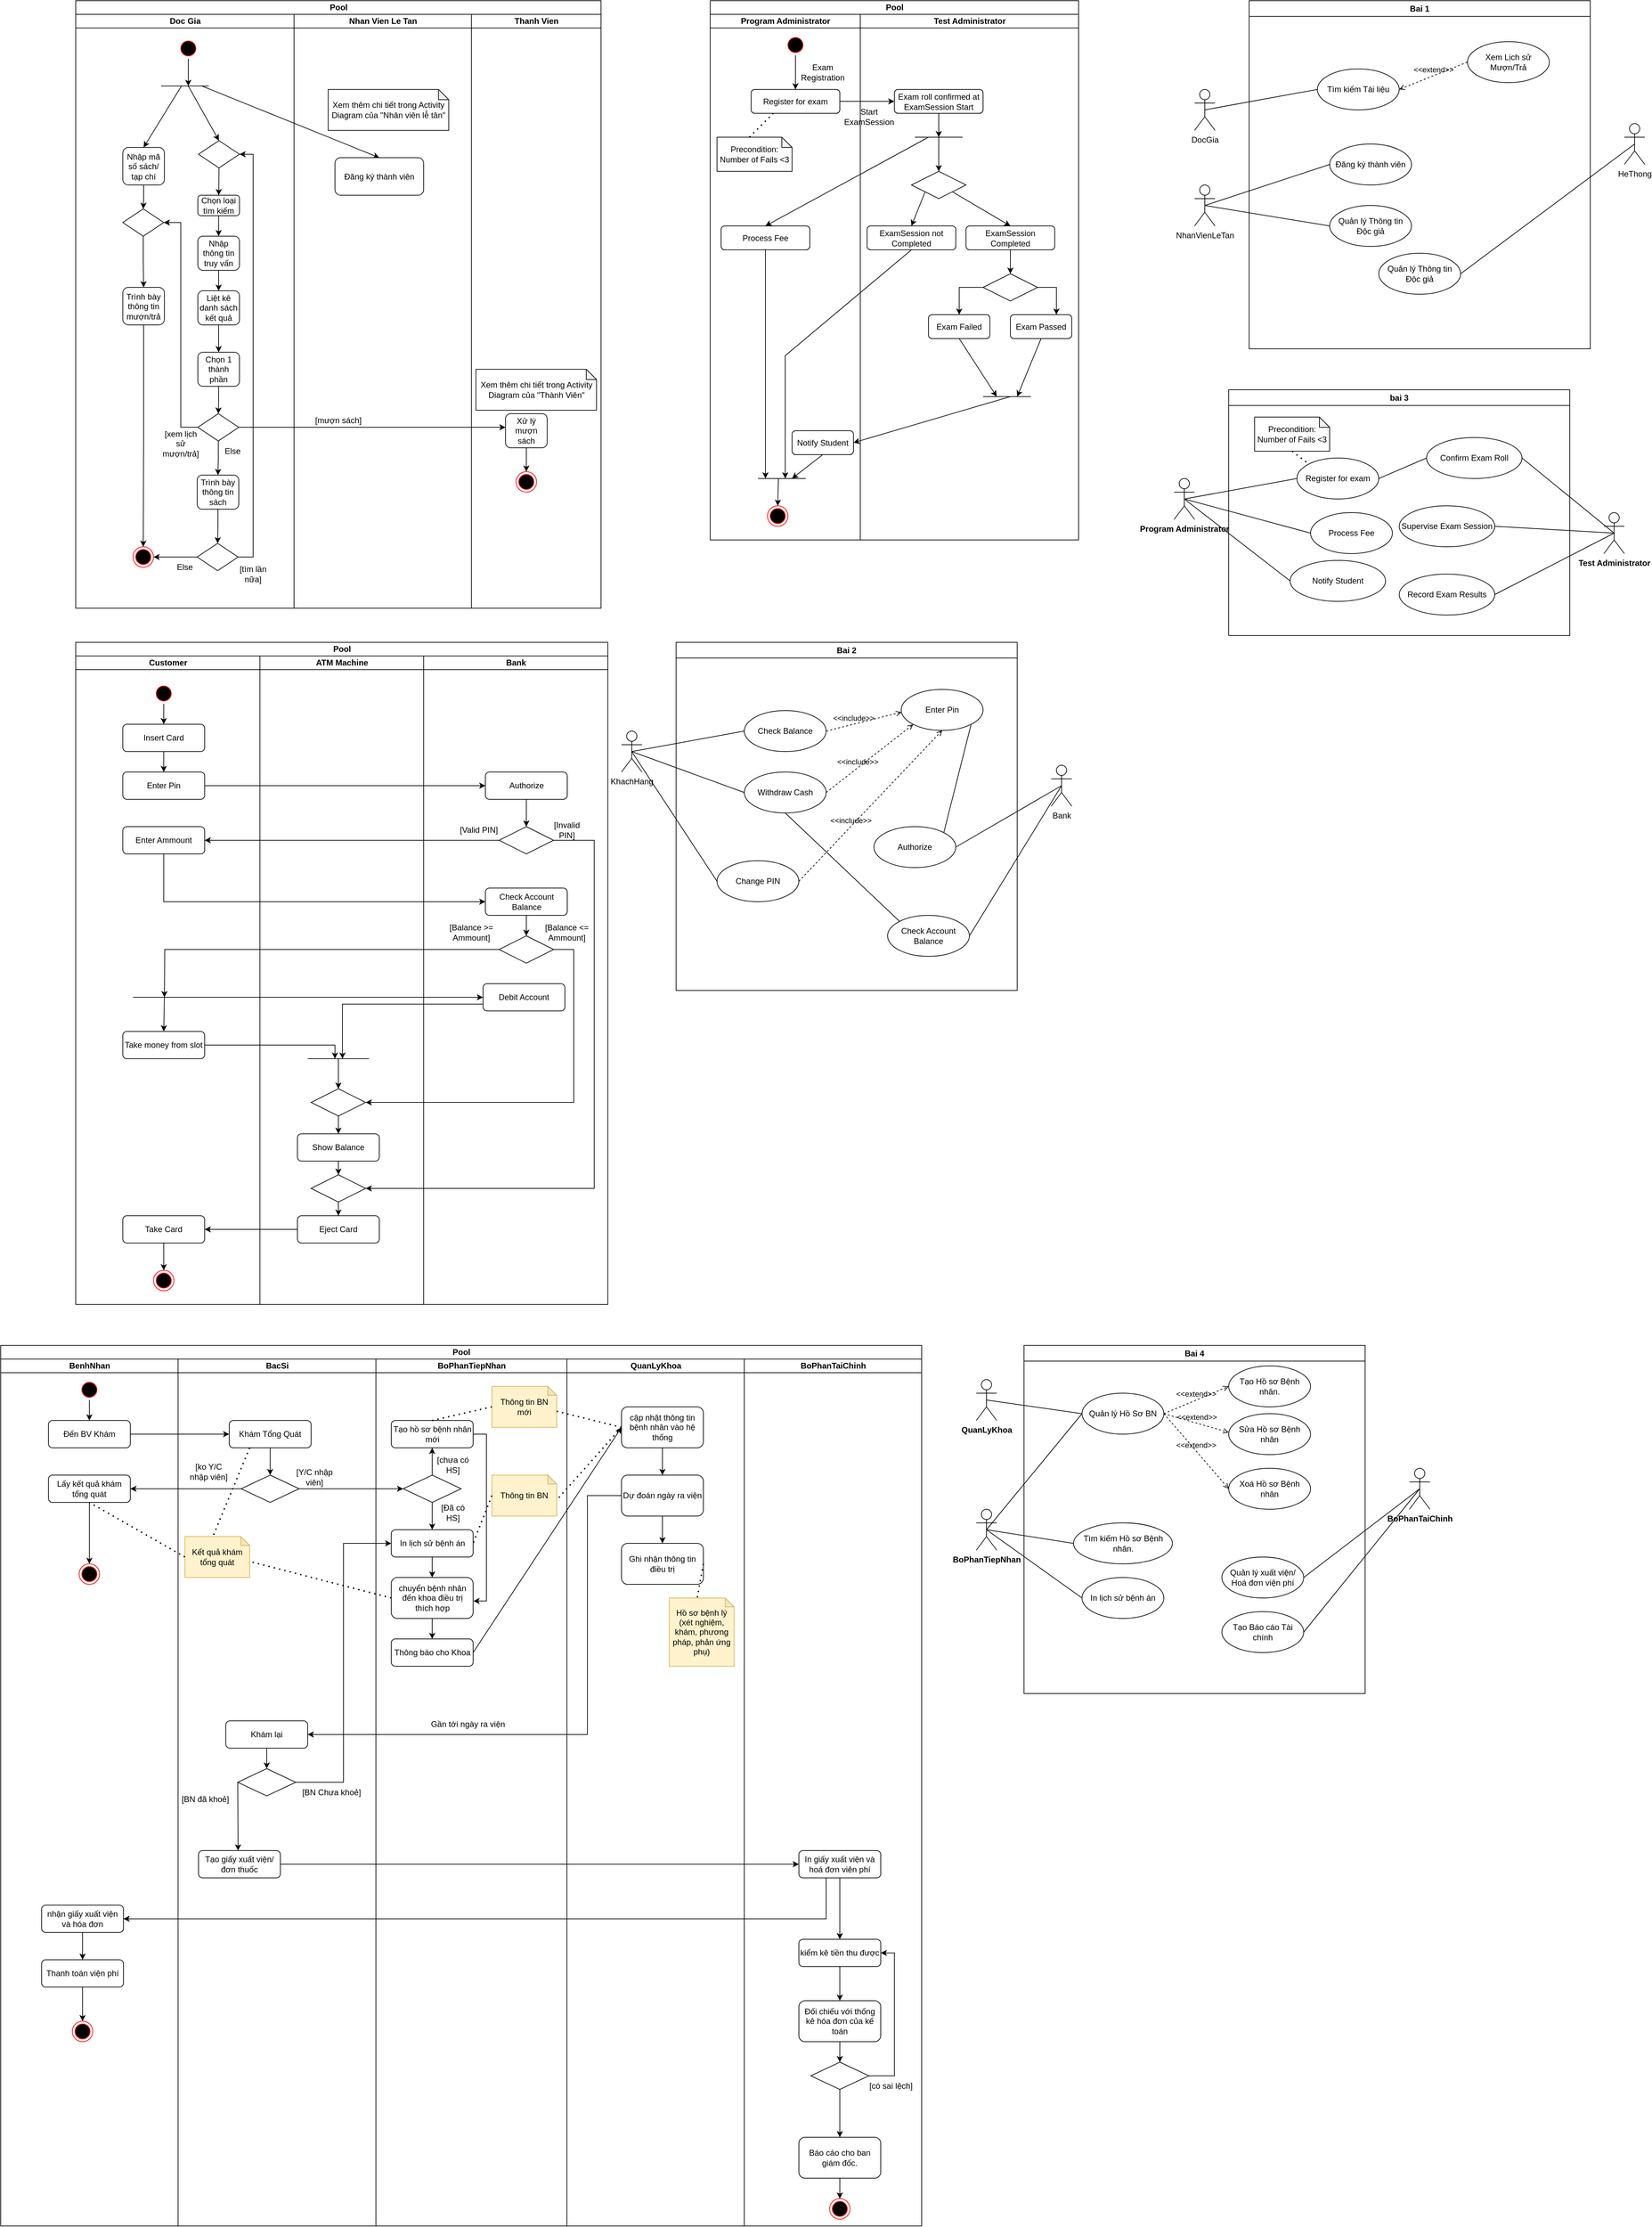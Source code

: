 <mxfile version="26.1.0">
  <diagram name="Trang-1" id="sL-cWdZSz6EvfjtN-sG7">
    <mxGraphModel dx="8853" dy="5300" grid="1" gridSize="10" guides="1" tooltips="1" connect="1" arrows="1" fold="1" page="1" pageScale="1" pageWidth="827" pageHeight="1169" math="0" shadow="0">
      <root>
        <mxCell id="0" />
        <mxCell id="1" parent="0" />
        <mxCell id="SewvHA06GNt9rjmHmliy-2" value="Pool" style="swimlane;childLayout=stackLayout;resizeParent=1;resizeParentMax=0;startSize=20;html=1;" parent="1" vertex="1">
          <mxGeometry x="230" y="160" width="770" height="890" as="geometry" />
        </mxCell>
        <mxCell id="SewvHA06GNt9rjmHmliy-3" value="Doc Gia" style="swimlane;startSize=20;html=1;" parent="SewvHA06GNt9rjmHmliy-2" vertex="1">
          <mxGeometry y="20" width="320" height="870" as="geometry" />
        </mxCell>
        <mxCell id="SewvHA06GNt9rjmHmliy-10" value="" style="endArrow=none;html=1;rounded=0;" parent="SewvHA06GNt9rjmHmliy-3" edge="1">
          <mxGeometry width="50" height="50" relative="1" as="geometry">
            <mxPoint x="125" y="105" as="sourcePoint" />
            <mxPoint x="195" y="105" as="targetPoint" />
          </mxGeometry>
        </mxCell>
        <mxCell id="SewvHA06GNt9rjmHmliy-12" value="" style="endArrow=classic;html=1;rounded=0;entryX=0.5;entryY=0;entryDx=0;entryDy=0;" parent="SewvHA06GNt9rjmHmliy-3" target="SewvHA06GNt9rjmHmliy-39" edge="1">
          <mxGeometry width="50" height="50" relative="1" as="geometry">
            <mxPoint x="155" y="105" as="sourcePoint" />
            <mxPoint x="110" y="185" as="targetPoint" />
          </mxGeometry>
        </mxCell>
        <mxCell id="SewvHA06GNt9rjmHmliy-13" value="" style="endArrow=classic;html=1;rounded=0;entryX=0.5;entryY=0;entryDx=0;entryDy=0;" parent="SewvHA06GNt9rjmHmliy-3" target="SewvHA06GNt9rjmHmliy-15" edge="1">
          <mxGeometry width="50" height="50" relative="1" as="geometry">
            <mxPoint x="165" y="105" as="sourcePoint" />
            <mxPoint x="165" y="195" as="targetPoint" />
          </mxGeometry>
        </mxCell>
        <mxCell id="SewvHA06GNt9rjmHmliy-14" value="" style="endArrow=classic;html=1;rounded=0;entryX=0.5;entryY=0;entryDx=0;entryDy=0;" parent="SewvHA06GNt9rjmHmliy-3" target="SewvHA06GNt9rjmHmliy-89" edge="1">
          <mxGeometry width="50" height="50" relative="1" as="geometry">
            <mxPoint x="185" y="105" as="sourcePoint" />
            <mxPoint x="360" y="195" as="targetPoint" />
          </mxGeometry>
        </mxCell>
        <mxCell id="SewvHA06GNt9rjmHmliy-15" value="" style="rhombus;whiteSpace=wrap;html=1;" parent="SewvHA06GNt9rjmHmliy-3" vertex="1">
          <mxGeometry x="180" y="185" width="60" height="40" as="geometry" />
        </mxCell>
        <mxCell id="SewvHA06GNt9rjmHmliy-20" style="edgeStyle=orthogonalEdgeStyle;rounded=0;orthogonalLoop=1;jettySize=auto;html=1;entryX=0.5;entryY=0;entryDx=0;entryDy=0;" parent="SewvHA06GNt9rjmHmliy-3" source="SewvHA06GNt9rjmHmliy-18" target="SewvHA06GNt9rjmHmliy-19" edge="1">
          <mxGeometry relative="1" as="geometry" />
        </mxCell>
        <mxCell id="SewvHA06GNt9rjmHmliy-18" value="Chọn loại tìm kiếm" style="rounded=1;whiteSpace=wrap;html=1;" parent="SewvHA06GNt9rjmHmliy-3" vertex="1">
          <mxGeometry x="179" y="265" width="61" height="30" as="geometry" />
        </mxCell>
        <mxCell id="SewvHA06GNt9rjmHmliy-16" value="" style="endArrow=classic;html=1;rounded=0;exitX=0.5;exitY=1;exitDx=0;exitDy=0;" parent="SewvHA06GNt9rjmHmliy-3" source="SewvHA06GNt9rjmHmliy-15" target="SewvHA06GNt9rjmHmliy-18" edge="1">
          <mxGeometry width="50" height="50" relative="1" as="geometry">
            <mxPoint x="175" y="115" as="sourcePoint" />
            <mxPoint x="210" y="265" as="targetPoint" />
          </mxGeometry>
        </mxCell>
        <mxCell id="SewvHA06GNt9rjmHmliy-23" style="edgeStyle=orthogonalEdgeStyle;rounded=0;orthogonalLoop=1;jettySize=auto;html=1;entryX=0.5;entryY=0;entryDx=0;entryDy=0;" parent="SewvHA06GNt9rjmHmliy-3" source="SewvHA06GNt9rjmHmliy-19" target="SewvHA06GNt9rjmHmliy-21" edge="1">
          <mxGeometry relative="1" as="geometry" />
        </mxCell>
        <mxCell id="SewvHA06GNt9rjmHmliy-19" value="Nhập thông tin truy vấn" style="rounded=1;whiteSpace=wrap;html=1;" parent="SewvHA06GNt9rjmHmliy-3" vertex="1">
          <mxGeometry x="179" y="325" width="61" height="50" as="geometry" />
        </mxCell>
        <mxCell id="SewvHA06GNt9rjmHmliy-24" style="edgeStyle=orthogonalEdgeStyle;rounded=0;orthogonalLoop=1;jettySize=auto;html=1;entryX=0.5;entryY=0;entryDx=0;entryDy=0;" parent="SewvHA06GNt9rjmHmliy-3" source="SewvHA06GNt9rjmHmliy-21" target="SewvHA06GNt9rjmHmliy-22" edge="1">
          <mxGeometry relative="1" as="geometry" />
        </mxCell>
        <mxCell id="SewvHA06GNt9rjmHmliy-21" value="Liệt kê danh sách kết quả" style="rounded=1;whiteSpace=wrap;html=1;" parent="SewvHA06GNt9rjmHmliy-3" vertex="1">
          <mxGeometry x="179" y="405" width="61" height="50" as="geometry" />
        </mxCell>
        <mxCell id="SewvHA06GNt9rjmHmliy-26" style="edgeStyle=orthogonalEdgeStyle;rounded=0;orthogonalLoop=1;jettySize=auto;html=1;entryX=0.5;entryY=0;entryDx=0;entryDy=0;" parent="SewvHA06GNt9rjmHmliy-3" source="SewvHA06GNt9rjmHmliy-22" target="SewvHA06GNt9rjmHmliy-25" edge="1">
          <mxGeometry relative="1" as="geometry" />
        </mxCell>
        <mxCell id="SewvHA06GNt9rjmHmliy-22" value="Chọn 1 thành phần" style="rounded=1;whiteSpace=wrap;html=1;" parent="SewvHA06GNt9rjmHmliy-3" vertex="1">
          <mxGeometry x="179" y="495" width="61" height="50" as="geometry" />
        </mxCell>
        <mxCell id="SewvHA06GNt9rjmHmliy-28" style="edgeStyle=orthogonalEdgeStyle;rounded=0;orthogonalLoop=1;jettySize=auto;html=1;entryX=0.5;entryY=0;entryDx=0;entryDy=0;" parent="SewvHA06GNt9rjmHmliy-3" source="SewvHA06GNt9rjmHmliy-25" target="SewvHA06GNt9rjmHmliy-27" edge="1">
          <mxGeometry relative="1" as="geometry" />
        </mxCell>
        <mxCell id="SewvHA06GNt9rjmHmliy-42" style="edgeStyle=orthogonalEdgeStyle;rounded=0;orthogonalLoop=1;jettySize=auto;html=1;entryX=1;entryY=0.5;entryDx=0;entryDy=0;" parent="SewvHA06GNt9rjmHmliy-3" source="SewvHA06GNt9rjmHmliy-25" target="SewvHA06GNt9rjmHmliy-40" edge="1">
          <mxGeometry relative="1" as="geometry" />
        </mxCell>
        <mxCell id="SewvHA06GNt9rjmHmliy-82" style="edgeStyle=orthogonalEdgeStyle;rounded=0;orthogonalLoop=1;jettySize=auto;html=1;" parent="SewvHA06GNt9rjmHmliy-3" source="SewvHA06GNt9rjmHmliy-25" edge="1">
          <mxGeometry relative="1" as="geometry">
            <mxPoint x="630" y="605" as="targetPoint" />
          </mxGeometry>
        </mxCell>
        <mxCell id="SewvHA06GNt9rjmHmliy-25" value="" style="rhombus;whiteSpace=wrap;html=1;" parent="SewvHA06GNt9rjmHmliy-3" vertex="1">
          <mxGeometry x="179" y="585" width="60" height="40" as="geometry" />
        </mxCell>
        <mxCell id="SewvHA06GNt9rjmHmliy-31" style="edgeStyle=orthogonalEdgeStyle;rounded=0;orthogonalLoop=1;jettySize=auto;html=1;entryX=0.5;entryY=0;entryDx=0;entryDy=0;" parent="SewvHA06GNt9rjmHmliy-3" source="SewvHA06GNt9rjmHmliy-27" target="SewvHA06GNt9rjmHmliy-29" edge="1">
          <mxGeometry relative="1" as="geometry" />
        </mxCell>
        <mxCell id="SewvHA06GNt9rjmHmliy-27" value="Trình bày thông tin sách" style="rounded=1;whiteSpace=wrap;html=1;" parent="SewvHA06GNt9rjmHmliy-3" vertex="1">
          <mxGeometry x="178" y="675" width="61" height="50" as="geometry" />
        </mxCell>
        <mxCell id="SewvHA06GNt9rjmHmliy-33" style="edgeStyle=orthogonalEdgeStyle;rounded=0;orthogonalLoop=1;jettySize=auto;html=1;entryX=1;entryY=0.5;entryDx=0;entryDy=0;" parent="SewvHA06GNt9rjmHmliy-3" source="SewvHA06GNt9rjmHmliy-29" target="SewvHA06GNt9rjmHmliy-32" edge="1">
          <mxGeometry relative="1" as="geometry" />
        </mxCell>
        <mxCell id="SewvHA06GNt9rjmHmliy-36" style="edgeStyle=orthogonalEdgeStyle;rounded=0;orthogonalLoop=1;jettySize=auto;html=1;entryX=1;entryY=0.5;entryDx=0;entryDy=0;" parent="SewvHA06GNt9rjmHmliy-3" source="SewvHA06GNt9rjmHmliy-29" target="SewvHA06GNt9rjmHmliy-15" edge="1">
          <mxGeometry relative="1" as="geometry">
            <Array as="points">
              <mxPoint x="260" y="795" />
              <mxPoint x="260" y="205" />
            </Array>
          </mxGeometry>
        </mxCell>
        <mxCell id="SewvHA06GNt9rjmHmliy-29" value="" style="rhombus;whiteSpace=wrap;html=1;" parent="SewvHA06GNt9rjmHmliy-3" vertex="1">
          <mxGeometry x="178" y="775" width="60" height="40" as="geometry" />
        </mxCell>
        <mxCell id="SewvHA06GNt9rjmHmliy-32" value="" style="ellipse;html=1;shape=endState;fillColor=#000000;strokeColor=#ff0000;" parent="SewvHA06GNt9rjmHmliy-3" vertex="1">
          <mxGeometry x="84" y="780" width="30" height="30" as="geometry" />
        </mxCell>
        <mxCell id="SewvHA06GNt9rjmHmliy-35" value="Else" style="text;html=1;align=center;verticalAlign=middle;whiteSpace=wrap;rounded=0;" parent="SewvHA06GNt9rjmHmliy-3" vertex="1">
          <mxGeometry x="130" y="795" width="60" height="30" as="geometry" />
        </mxCell>
        <mxCell id="SewvHA06GNt9rjmHmliy-37" value="[tìm lần nữa]" style="text;html=1;align=center;verticalAlign=middle;whiteSpace=wrap;rounded=0;" parent="SewvHA06GNt9rjmHmliy-3" vertex="1">
          <mxGeometry x="230" y="805" width="60" height="30" as="geometry" />
        </mxCell>
        <mxCell id="SewvHA06GNt9rjmHmliy-38" value="Else" style="text;html=1;align=center;verticalAlign=middle;whiteSpace=wrap;rounded=0;" parent="SewvHA06GNt9rjmHmliy-3" vertex="1">
          <mxGeometry x="200" y="625" width="60" height="30" as="geometry" />
        </mxCell>
        <mxCell id="SewvHA06GNt9rjmHmliy-11" value="" style="endArrow=classic;html=1;rounded=0;exitX=0.5;exitY=1;exitDx=0;exitDy=0;" parent="SewvHA06GNt9rjmHmliy-3" source="SewvHA06GNt9rjmHmliy-8" edge="1">
          <mxGeometry width="50" height="50" relative="1" as="geometry">
            <mxPoint x="260" y="55" as="sourcePoint" />
            <mxPoint x="165" y="105" as="targetPoint" />
          </mxGeometry>
        </mxCell>
        <mxCell id="SewvHA06GNt9rjmHmliy-8" value="" style="ellipse;html=1;shape=startState;fillColor=#000000;strokeColor=#ff0000;" parent="SewvHA06GNt9rjmHmliy-3" vertex="1">
          <mxGeometry x="150" y="35" width="30" height="30" as="geometry" />
        </mxCell>
        <mxCell id="SewvHA06GNt9rjmHmliy-41" style="edgeStyle=orthogonalEdgeStyle;rounded=0;orthogonalLoop=1;jettySize=auto;html=1;entryX=0.5;entryY=0;entryDx=0;entryDy=0;" parent="SewvHA06GNt9rjmHmliy-3" source="SewvHA06GNt9rjmHmliy-39" target="SewvHA06GNt9rjmHmliy-40" edge="1">
          <mxGeometry relative="1" as="geometry" />
        </mxCell>
        <mxCell id="SewvHA06GNt9rjmHmliy-39" value="Nhập mã số sách/ tạp chí" style="rounded=1;whiteSpace=wrap;html=1;" parent="SewvHA06GNt9rjmHmliy-3" vertex="1">
          <mxGeometry x="69" y="195" width="61" height="55" as="geometry" />
        </mxCell>
        <mxCell id="SewvHA06GNt9rjmHmliy-80" style="edgeStyle=orthogonalEdgeStyle;rounded=0;orthogonalLoop=1;jettySize=auto;html=1;entryX=0.5;entryY=0;entryDx=0;entryDy=0;" parent="SewvHA06GNt9rjmHmliy-3" source="SewvHA06GNt9rjmHmliy-40" target="SewvHA06GNt9rjmHmliy-79" edge="1">
          <mxGeometry relative="1" as="geometry" />
        </mxCell>
        <mxCell id="SewvHA06GNt9rjmHmliy-40" value="" style="rhombus;whiteSpace=wrap;html=1;" parent="SewvHA06GNt9rjmHmliy-3" vertex="1">
          <mxGeometry x="69" y="285" width="60" height="40" as="geometry" />
        </mxCell>
        <mxCell id="SewvHA06GNt9rjmHmliy-78" value="[xem lịch sử mượn/trả]" style="text;html=1;align=center;verticalAlign=middle;whiteSpace=wrap;rounded=0;" parent="SewvHA06GNt9rjmHmliy-3" vertex="1">
          <mxGeometry x="124" y="614" width="60" height="30" as="geometry" />
        </mxCell>
        <mxCell id="SewvHA06GNt9rjmHmliy-81" style="edgeStyle=orthogonalEdgeStyle;rounded=0;orthogonalLoop=1;jettySize=auto;html=1;entryX=0.5;entryY=0;entryDx=0;entryDy=0;" parent="SewvHA06GNt9rjmHmliy-3" source="SewvHA06GNt9rjmHmliy-79" target="SewvHA06GNt9rjmHmliy-32" edge="1">
          <mxGeometry relative="1" as="geometry" />
        </mxCell>
        <mxCell id="SewvHA06GNt9rjmHmliy-79" value="Trình bày thông tin mượn/trả" style="rounded=1;whiteSpace=wrap;html=1;" parent="SewvHA06GNt9rjmHmliy-3" vertex="1">
          <mxGeometry x="69" y="400" width="61" height="55" as="geometry" />
        </mxCell>
        <mxCell id="SewvHA06GNt9rjmHmliy-4" value="Nhan Vien Le Tan" style="swimlane;startSize=20;html=1;" parent="SewvHA06GNt9rjmHmliy-2" vertex="1">
          <mxGeometry x="320" y="20" width="260" height="870" as="geometry" />
        </mxCell>
        <mxCell id="SewvHA06GNt9rjmHmliy-84" value="[mượn sách]" style="text;html=1;align=center;verticalAlign=middle;whiteSpace=wrap;rounded=0;" parent="SewvHA06GNt9rjmHmliy-4" vertex="1">
          <mxGeometry x="20" y="580" width="90" height="30" as="geometry" />
        </mxCell>
        <mxCell id="SewvHA06GNt9rjmHmliy-89" value="Đăng ký thành viên" style="rounded=1;whiteSpace=wrap;html=1;" parent="SewvHA06GNt9rjmHmliy-4" vertex="1">
          <mxGeometry x="60" y="210" width="130" height="55" as="geometry" />
        </mxCell>
        <mxCell id="SewvHA06GNt9rjmHmliy-90" value="Xem thêm chi tiết trong Activity Diagram của &quot;Nhân viên lễ tân&quot;" style="shape=note;whiteSpace=wrap;html=1;backgroundOutline=1;darkOpacity=0.05;size=15;" parent="SewvHA06GNt9rjmHmliy-4" vertex="1">
          <mxGeometry x="50" y="110" width="176.75" height="60" as="geometry" />
        </mxCell>
        <mxCell id="SewvHA06GNt9rjmHmliy-5" value="Thanh Vien" style="swimlane;startSize=20;html=1;" parent="SewvHA06GNt9rjmHmliy-2" vertex="1">
          <mxGeometry x="580" y="20" width="190" height="870" as="geometry" />
        </mxCell>
        <mxCell id="SewvHA06GNt9rjmHmliy-87" style="edgeStyle=orthogonalEdgeStyle;rounded=0;orthogonalLoop=1;jettySize=auto;html=1;entryX=0.5;entryY=0;entryDx=0;entryDy=0;" parent="SewvHA06GNt9rjmHmliy-5" source="SewvHA06GNt9rjmHmliy-83" target="SewvHA06GNt9rjmHmliy-86" edge="1">
          <mxGeometry relative="1" as="geometry" />
        </mxCell>
        <mxCell id="SewvHA06GNt9rjmHmliy-83" value="Xử lý mượn sách" style="rounded=1;whiteSpace=wrap;html=1;" parent="SewvHA06GNt9rjmHmliy-5" vertex="1">
          <mxGeometry x="50" y="585" width="61" height="50" as="geometry" />
        </mxCell>
        <mxCell id="SewvHA06GNt9rjmHmliy-86" value="" style="ellipse;html=1;shape=endState;fillColor=#000000;strokeColor=#ff0000;" parent="SewvHA06GNt9rjmHmliy-5" vertex="1">
          <mxGeometry x="65.5" y="670" width="30" height="30" as="geometry" />
        </mxCell>
        <mxCell id="SewvHA06GNt9rjmHmliy-88" value="Xem thêm chi tiết trong Activity Diagram của &quot;Thành Viên&quot;" style="shape=note;whiteSpace=wrap;html=1;backgroundOutline=1;darkOpacity=0.05;size=15;" parent="SewvHA06GNt9rjmHmliy-5" vertex="1">
          <mxGeometry x="6.62" y="520" width="176.75" height="60" as="geometry" />
        </mxCell>
        <mxCell id="SewvHA06GNt9rjmHmliy-138" value="Pool" style="swimlane;childLayout=stackLayout;resizeParent=1;resizeParentMax=0;startSize=20;html=1;" parent="1" vertex="1">
          <mxGeometry x="230" y="1100" width="780" height="970" as="geometry" />
        </mxCell>
        <mxCell id="SewvHA06GNt9rjmHmliy-139" value="Customer" style="swimlane;startSize=20;html=1;" parent="SewvHA06GNt9rjmHmliy-138" vertex="1">
          <mxGeometry y="20" width="270" height="950" as="geometry" />
        </mxCell>
        <mxCell id="SewvHA06GNt9rjmHmliy-160" style="edgeStyle=orthogonalEdgeStyle;rounded=0;orthogonalLoop=1;jettySize=auto;html=1;entryX=0.5;entryY=0;entryDx=0;entryDy=0;" parent="SewvHA06GNt9rjmHmliy-139" source="SewvHA06GNt9rjmHmliy-142" target="SewvHA06GNt9rjmHmliy-143" edge="1">
          <mxGeometry relative="1" as="geometry" />
        </mxCell>
        <mxCell id="SewvHA06GNt9rjmHmliy-142" value="" style="ellipse;html=1;shape=startState;fillColor=#000000;strokeColor=#ff0000;" parent="SewvHA06GNt9rjmHmliy-139" vertex="1">
          <mxGeometry x="114" y="40" width="30" height="30" as="geometry" />
        </mxCell>
        <mxCell id="SewvHA06GNt9rjmHmliy-161" style="edgeStyle=orthogonalEdgeStyle;rounded=0;orthogonalLoop=1;jettySize=auto;html=1;entryX=0.5;entryY=0;entryDx=0;entryDy=0;" parent="SewvHA06GNt9rjmHmliy-139" source="SewvHA06GNt9rjmHmliy-143" target="SewvHA06GNt9rjmHmliy-144" edge="1">
          <mxGeometry relative="1" as="geometry" />
        </mxCell>
        <mxCell id="SewvHA06GNt9rjmHmliy-143" value="Insert Card" style="rounded=1;whiteSpace=wrap;html=1;" parent="SewvHA06GNt9rjmHmliy-139" vertex="1">
          <mxGeometry x="69" y="100" width="120" height="40" as="geometry" />
        </mxCell>
        <mxCell id="SewvHA06GNt9rjmHmliy-144" value="Enter Pin" style="rounded=1;whiteSpace=wrap;html=1;" parent="SewvHA06GNt9rjmHmliy-139" vertex="1">
          <mxGeometry x="69" y="170" width="120" height="40" as="geometry" />
        </mxCell>
        <mxCell id="SewvHA06GNt9rjmHmliy-147" value="Enter Ammount" style="rounded=1;whiteSpace=wrap;html=1;" parent="SewvHA06GNt9rjmHmliy-139" vertex="1">
          <mxGeometry x="69" y="250" width="120" height="40" as="geometry" />
        </mxCell>
        <mxCell id="SewvHA06GNt9rjmHmliy-150" value="" style="endArrow=none;html=1;rounded=0;" parent="SewvHA06GNt9rjmHmliy-139" edge="1">
          <mxGeometry width="50" height="50" relative="1" as="geometry">
            <mxPoint x="84" y="500" as="sourcePoint" />
            <mxPoint x="174" y="500" as="targetPoint" />
          </mxGeometry>
        </mxCell>
        <mxCell id="SewvHA06GNt9rjmHmliy-184" style="edgeStyle=orthogonalEdgeStyle;rounded=0;orthogonalLoop=1;jettySize=auto;html=1;" parent="SewvHA06GNt9rjmHmliy-139" source="SewvHA06GNt9rjmHmliy-153" edge="1">
          <mxGeometry relative="1" as="geometry">
            <mxPoint x="380" y="590" as="targetPoint" />
            <Array as="points">
              <mxPoint x="380" y="570" />
            </Array>
          </mxGeometry>
        </mxCell>
        <mxCell id="SewvHA06GNt9rjmHmliy-153" value="Take money from slot" style="rounded=1;whiteSpace=wrap;html=1;" parent="SewvHA06GNt9rjmHmliy-139" vertex="1">
          <mxGeometry x="69" y="550" width="120" height="40" as="geometry" />
        </mxCell>
        <mxCell id="SewvHA06GNt9rjmHmliy-171" style="edgeStyle=orthogonalEdgeStyle;rounded=0;orthogonalLoop=1;jettySize=auto;html=1;entryX=0.5;entryY=0;entryDx=0;entryDy=0;" parent="SewvHA06GNt9rjmHmliy-139" source="SewvHA06GNt9rjmHmliy-158" target="SewvHA06GNt9rjmHmliy-159" edge="1">
          <mxGeometry relative="1" as="geometry" />
        </mxCell>
        <mxCell id="SewvHA06GNt9rjmHmliy-158" value="Take Card" style="rounded=1;whiteSpace=wrap;html=1;" parent="SewvHA06GNt9rjmHmliy-139" vertex="1">
          <mxGeometry x="69" y="820" width="120" height="40" as="geometry" />
        </mxCell>
        <mxCell id="SewvHA06GNt9rjmHmliy-159" value="" style="ellipse;html=1;shape=endState;fillColor=#000000;strokeColor=#ff0000;" parent="SewvHA06GNt9rjmHmliy-139" vertex="1">
          <mxGeometry x="114" y="900" width="30" height="30" as="geometry" />
        </mxCell>
        <mxCell id="SewvHA06GNt9rjmHmliy-140" value="ATM Machine" style="swimlane;startSize=20;html=1;" parent="SewvHA06GNt9rjmHmliy-138" vertex="1">
          <mxGeometry x="270" y="20" width="240" height="950" as="geometry" />
        </mxCell>
        <mxCell id="SewvHA06GNt9rjmHmliy-152" value="" style="endArrow=none;html=1;rounded=0;" parent="SewvHA06GNt9rjmHmliy-140" edge="1">
          <mxGeometry width="50" height="50" relative="1" as="geometry">
            <mxPoint x="70" y="590" as="sourcePoint" />
            <mxPoint x="160" y="590" as="targetPoint" />
          </mxGeometry>
        </mxCell>
        <mxCell id="SewvHA06GNt9rjmHmliy-179" style="edgeStyle=orthogonalEdgeStyle;rounded=0;orthogonalLoop=1;jettySize=auto;html=1;entryX=0.5;entryY=0;entryDx=0;entryDy=0;" parent="SewvHA06GNt9rjmHmliy-140" source="SewvHA06GNt9rjmHmliy-154" target="SewvHA06GNt9rjmHmliy-155" edge="1">
          <mxGeometry relative="1" as="geometry" />
        </mxCell>
        <mxCell id="SewvHA06GNt9rjmHmliy-154" value="" style="rhombus;whiteSpace=wrap;html=1;" parent="SewvHA06GNt9rjmHmliy-140" vertex="1">
          <mxGeometry x="75" y="634" width="80" height="40" as="geometry" />
        </mxCell>
        <mxCell id="SewvHA06GNt9rjmHmliy-180" style="edgeStyle=orthogonalEdgeStyle;rounded=0;orthogonalLoop=1;jettySize=auto;html=1;entryX=0.5;entryY=0;entryDx=0;entryDy=0;" parent="SewvHA06GNt9rjmHmliy-140" source="SewvHA06GNt9rjmHmliy-155" target="SewvHA06GNt9rjmHmliy-156" edge="1">
          <mxGeometry relative="1" as="geometry" />
        </mxCell>
        <mxCell id="SewvHA06GNt9rjmHmliy-155" value="Show Balance" style="rounded=1;whiteSpace=wrap;html=1;" parent="SewvHA06GNt9rjmHmliy-140" vertex="1">
          <mxGeometry x="55" y="700" width="120" height="40" as="geometry" />
        </mxCell>
        <mxCell id="SewvHA06GNt9rjmHmliy-169" style="edgeStyle=orthogonalEdgeStyle;rounded=0;orthogonalLoop=1;jettySize=auto;html=1;entryX=0.5;entryY=0;entryDx=0;entryDy=0;" parent="SewvHA06GNt9rjmHmliy-140" source="SewvHA06GNt9rjmHmliy-156" target="SewvHA06GNt9rjmHmliy-157" edge="1">
          <mxGeometry relative="1" as="geometry" />
        </mxCell>
        <mxCell id="SewvHA06GNt9rjmHmliy-156" value="" style="rhombus;whiteSpace=wrap;html=1;" parent="SewvHA06GNt9rjmHmliy-140" vertex="1">
          <mxGeometry x="75" y="760" width="80" height="40" as="geometry" />
        </mxCell>
        <mxCell id="SewvHA06GNt9rjmHmliy-157" value="Eject Card" style="rounded=1;whiteSpace=wrap;html=1;" parent="SewvHA06GNt9rjmHmliy-140" vertex="1">
          <mxGeometry x="55" y="820" width="120" height="40" as="geometry" />
        </mxCell>
        <mxCell id="SewvHA06GNt9rjmHmliy-141" value="Bank" style="swimlane;startSize=20;html=1;" parent="SewvHA06GNt9rjmHmliy-138" vertex="1">
          <mxGeometry x="510" y="20" width="270" height="950" as="geometry" />
        </mxCell>
        <mxCell id="SewvHA06GNt9rjmHmliy-164" style="edgeStyle=orthogonalEdgeStyle;rounded=0;orthogonalLoop=1;jettySize=auto;html=1;entryX=0.5;entryY=0;entryDx=0;entryDy=0;" parent="SewvHA06GNt9rjmHmliy-141" source="SewvHA06GNt9rjmHmliy-145" target="SewvHA06GNt9rjmHmliy-146" edge="1">
          <mxGeometry relative="1" as="geometry" />
        </mxCell>
        <mxCell id="SewvHA06GNt9rjmHmliy-145" value="Authorize" style="rounded=1;whiteSpace=wrap;html=1;" parent="SewvHA06GNt9rjmHmliy-141" vertex="1">
          <mxGeometry x="90.5" y="170" width="120" height="40" as="geometry" />
        </mxCell>
        <mxCell id="SewvHA06GNt9rjmHmliy-146" value="" style="rhombus;whiteSpace=wrap;html=1;" parent="SewvHA06GNt9rjmHmliy-141" vertex="1">
          <mxGeometry x="110.5" y="250" width="80" height="40" as="geometry" />
        </mxCell>
        <mxCell id="SewvHA06GNt9rjmHmliy-173" style="edgeStyle=orthogonalEdgeStyle;rounded=0;orthogonalLoop=1;jettySize=auto;html=1;entryX=0.5;entryY=0;entryDx=0;entryDy=0;" parent="SewvHA06GNt9rjmHmliy-141" source="SewvHA06GNt9rjmHmliy-148" target="SewvHA06GNt9rjmHmliy-149" edge="1">
          <mxGeometry relative="1" as="geometry" />
        </mxCell>
        <mxCell id="SewvHA06GNt9rjmHmliy-148" value="Check Account Balance" style="rounded=1;whiteSpace=wrap;html=1;" parent="SewvHA06GNt9rjmHmliy-141" vertex="1">
          <mxGeometry x="90.5" y="340" width="120" height="40" as="geometry" />
        </mxCell>
        <mxCell id="SewvHA06GNt9rjmHmliy-174" style="edgeStyle=orthogonalEdgeStyle;rounded=0;orthogonalLoop=1;jettySize=auto;html=1;" parent="SewvHA06GNt9rjmHmliy-141" source="SewvHA06GNt9rjmHmliy-149" edge="1">
          <mxGeometry relative="1" as="geometry">
            <mxPoint x="-380" y="500" as="targetPoint" />
          </mxGeometry>
        </mxCell>
        <mxCell id="SewvHA06GNt9rjmHmliy-149" value="" style="rhombus;whiteSpace=wrap;html=1;" parent="SewvHA06GNt9rjmHmliy-141" vertex="1">
          <mxGeometry x="110.5" y="410" width="80" height="40" as="geometry" />
        </mxCell>
        <mxCell id="SewvHA06GNt9rjmHmliy-182" style="edgeStyle=orthogonalEdgeStyle;rounded=0;orthogonalLoop=1;jettySize=auto;html=1;" parent="SewvHA06GNt9rjmHmliy-141" source="SewvHA06GNt9rjmHmliy-151" edge="1">
          <mxGeometry relative="1" as="geometry">
            <mxPoint x="-119" y="590" as="targetPoint" />
            <Array as="points">
              <mxPoint x="-119" y="510" />
            </Array>
          </mxGeometry>
        </mxCell>
        <mxCell id="SewvHA06GNt9rjmHmliy-151" value="Debit Account" style="rounded=1;whiteSpace=wrap;html=1;" parent="SewvHA06GNt9rjmHmliy-141" vertex="1">
          <mxGeometry x="87" y="480" width="120" height="40" as="geometry" />
        </mxCell>
        <mxCell id="SewvHA06GNt9rjmHmliy-166" value="[Valid PIN]" style="text;html=1;align=center;verticalAlign=middle;whiteSpace=wrap;rounded=0;" parent="SewvHA06GNt9rjmHmliy-141" vertex="1">
          <mxGeometry x="50.5" y="240" width="60" height="30" as="geometry" />
        </mxCell>
        <mxCell id="SewvHA06GNt9rjmHmliy-168" value="[Invalid PIN]" style="text;html=1;align=center;verticalAlign=middle;whiteSpace=wrap;rounded=0;" parent="SewvHA06GNt9rjmHmliy-141" vertex="1">
          <mxGeometry x="180" y="240" width="60" height="30" as="geometry" />
        </mxCell>
        <mxCell id="SewvHA06GNt9rjmHmliy-176" value="[Balance &amp;gt;= Ammount]" style="text;html=1;align=center;verticalAlign=middle;whiteSpace=wrap;rounded=0;" parent="SewvHA06GNt9rjmHmliy-141" vertex="1">
          <mxGeometry x="20" y="390" width="100" height="30" as="geometry" />
        </mxCell>
        <mxCell id="SewvHA06GNt9rjmHmliy-178" value="[Balance &amp;lt;= Ammount]" style="text;html=1;align=center;verticalAlign=middle;whiteSpace=wrap;rounded=0;" parent="SewvHA06GNt9rjmHmliy-141" vertex="1">
          <mxGeometry x="160" y="390" width="100" height="30" as="geometry" />
        </mxCell>
        <mxCell id="SewvHA06GNt9rjmHmliy-163" style="edgeStyle=orthogonalEdgeStyle;rounded=0;orthogonalLoop=1;jettySize=auto;html=1;entryX=0;entryY=0.5;entryDx=0;entryDy=0;" parent="SewvHA06GNt9rjmHmliy-138" source="SewvHA06GNt9rjmHmliy-144" target="SewvHA06GNt9rjmHmliy-145" edge="1">
          <mxGeometry relative="1" as="geometry" />
        </mxCell>
        <mxCell id="SewvHA06GNt9rjmHmliy-165" style="edgeStyle=orthogonalEdgeStyle;rounded=0;orthogonalLoop=1;jettySize=auto;html=1;entryX=1;entryY=0.5;entryDx=0;entryDy=0;" parent="SewvHA06GNt9rjmHmliy-138" source="SewvHA06GNt9rjmHmliy-146" target="SewvHA06GNt9rjmHmliy-147" edge="1">
          <mxGeometry relative="1" as="geometry" />
        </mxCell>
        <mxCell id="SewvHA06GNt9rjmHmliy-167" style="edgeStyle=orthogonalEdgeStyle;rounded=0;orthogonalLoop=1;jettySize=auto;html=1;entryX=1;entryY=0.5;entryDx=0;entryDy=0;" parent="SewvHA06GNt9rjmHmliy-138" source="SewvHA06GNt9rjmHmliy-146" target="SewvHA06GNt9rjmHmliy-156" edge="1">
          <mxGeometry relative="1" as="geometry">
            <Array as="points">
              <mxPoint x="760" y="290" />
              <mxPoint x="760" y="800" />
            </Array>
          </mxGeometry>
        </mxCell>
        <mxCell id="SewvHA06GNt9rjmHmliy-170" style="edgeStyle=orthogonalEdgeStyle;rounded=0;orthogonalLoop=1;jettySize=auto;html=1;entryX=1;entryY=0.5;entryDx=0;entryDy=0;" parent="SewvHA06GNt9rjmHmliy-138" source="SewvHA06GNt9rjmHmliy-157" target="SewvHA06GNt9rjmHmliy-158" edge="1">
          <mxGeometry relative="1" as="geometry" />
        </mxCell>
        <mxCell id="SewvHA06GNt9rjmHmliy-172" style="edgeStyle=orthogonalEdgeStyle;rounded=0;orthogonalLoop=1;jettySize=auto;html=1;entryX=0;entryY=0.5;entryDx=0;entryDy=0;" parent="SewvHA06GNt9rjmHmliy-138" source="SewvHA06GNt9rjmHmliy-147" target="SewvHA06GNt9rjmHmliy-148" edge="1">
          <mxGeometry relative="1" as="geometry">
            <Array as="points">
              <mxPoint x="129" y="380" />
            </Array>
          </mxGeometry>
        </mxCell>
        <mxCell id="SewvHA06GNt9rjmHmliy-177" style="edgeStyle=orthogonalEdgeStyle;rounded=0;orthogonalLoop=1;jettySize=auto;html=1;entryX=1;entryY=0.5;entryDx=0;entryDy=0;" parent="SewvHA06GNt9rjmHmliy-138" source="SewvHA06GNt9rjmHmliy-149" target="SewvHA06GNt9rjmHmliy-154" edge="1">
          <mxGeometry relative="1" as="geometry">
            <Array as="points">
              <mxPoint x="730" y="450" />
              <mxPoint x="730" y="674" />
            </Array>
          </mxGeometry>
        </mxCell>
        <mxCell id="SewvHA06GNt9rjmHmliy-175" value="" style="endArrow=classic;html=1;rounded=0;entryX=0.5;entryY=0;entryDx=0;entryDy=0;" parent="1" target="SewvHA06GNt9rjmHmliy-153" edge="1">
          <mxGeometry width="50" height="50" relative="1" as="geometry">
            <mxPoint x="360" y="1620" as="sourcePoint" />
            <mxPoint x="630" y="1540" as="targetPoint" />
          </mxGeometry>
        </mxCell>
        <mxCell id="SewvHA06GNt9rjmHmliy-181" value="" style="endArrow=classic;html=1;rounded=0;entryX=0;entryY=0.5;entryDx=0;entryDy=0;" parent="1" target="SewvHA06GNt9rjmHmliy-151" edge="1">
          <mxGeometry width="50" height="50" relative="1" as="geometry">
            <mxPoint x="400" y="1620" as="sourcePoint" />
            <mxPoint x="630" y="1610" as="targetPoint" />
          </mxGeometry>
        </mxCell>
        <mxCell id="SewvHA06GNt9rjmHmliy-183" value="" style="endArrow=classic;html=1;rounded=0;entryX=0.5;entryY=0;entryDx=0;entryDy=0;" parent="1" target="SewvHA06GNt9rjmHmliy-154" edge="1">
          <mxGeometry width="50" height="50" relative="1" as="geometry">
            <mxPoint x="615" y="1710" as="sourcePoint" />
            <mxPoint x="660" y="1610" as="targetPoint" />
          </mxGeometry>
        </mxCell>
        <mxCell id="SewvHA06GNt9rjmHmliy-185" value="Pool" style="swimlane;childLayout=stackLayout;resizeParent=1;resizeParentMax=0;startSize=20;html=1;" parent="1" vertex="1">
          <mxGeometry x="1160" y="160" width="540" height="790" as="geometry" />
        </mxCell>
        <mxCell id="SewvHA06GNt9rjmHmliy-186" value="Program Administrator" style="swimlane;startSize=20;html=1;" parent="SewvHA06GNt9rjmHmliy-185" vertex="1">
          <mxGeometry y="20" width="220" height="770" as="geometry" />
        </mxCell>
        <mxCell id="SewvHA06GNt9rjmHmliy-208" style="edgeStyle=orthogonalEdgeStyle;rounded=0;orthogonalLoop=1;jettySize=auto;html=1;entryX=0.5;entryY=0;entryDx=0;entryDy=0;" parent="SewvHA06GNt9rjmHmliy-186" source="SewvHA06GNt9rjmHmliy-191" target="SewvHA06GNt9rjmHmliy-192" edge="1">
          <mxGeometry relative="1" as="geometry" />
        </mxCell>
        <mxCell id="SewvHA06GNt9rjmHmliy-191" value="" style="ellipse;html=1;shape=startState;fillColor=#000000;strokeColor=#ff0000;" parent="SewvHA06GNt9rjmHmliy-186" vertex="1">
          <mxGeometry x="110.0" y="30" width="30" height="30" as="geometry" />
        </mxCell>
        <mxCell id="SewvHA06GNt9rjmHmliy-192" value="Register for exam" style="rounded=1;whiteSpace=wrap;html=1;" parent="SewvHA06GNt9rjmHmliy-186" vertex="1">
          <mxGeometry x="60" y="110" width="130" height="35" as="geometry" />
        </mxCell>
        <mxCell id="SewvHA06GNt9rjmHmliy-196" value="Precondition:&lt;div&gt;Number of Fails &amp;lt;3&lt;/div&gt;" style="shape=note;whiteSpace=wrap;html=1;backgroundOutline=1;darkOpacity=0.05;size=15;" parent="SewvHA06GNt9rjmHmliy-186" vertex="1">
          <mxGeometry x="10" y="180" width="110" height="50" as="geometry" />
        </mxCell>
        <mxCell id="SewvHA06GNt9rjmHmliy-205" value="Notify Student" style="rounded=1;whiteSpace=wrap;html=1;" parent="SewvHA06GNt9rjmHmliy-186" vertex="1">
          <mxGeometry x="120" y="610" width="90" height="35" as="geometry" />
        </mxCell>
        <mxCell id="SewvHA06GNt9rjmHmliy-206" value="" style="endArrow=none;html=1;rounded=0;" parent="SewvHA06GNt9rjmHmliy-186" edge="1">
          <mxGeometry width="50" height="50" relative="1" as="geometry">
            <mxPoint x="70.0" y="680" as="sourcePoint" />
            <mxPoint x="140.0" y="680" as="targetPoint" />
          </mxGeometry>
        </mxCell>
        <mxCell id="SewvHA06GNt9rjmHmliy-207" value="" style="ellipse;html=1;shape=endState;fillColor=#000000;strokeColor=#ff0000;" parent="SewvHA06GNt9rjmHmliy-186" vertex="1">
          <mxGeometry x="84" y="720" width="30" height="30" as="geometry" />
        </mxCell>
        <mxCell id="SewvHA06GNt9rjmHmliy-209" value="Exam Registration" style="text;html=1;align=center;verticalAlign=middle;whiteSpace=wrap;rounded=0;" parent="SewvHA06GNt9rjmHmliy-186" vertex="1">
          <mxGeometry x="135" y="70" width="60" height="30" as="geometry" />
        </mxCell>
        <mxCell id="SewvHA06GNt9rjmHmliy-210" value="" style="endArrow=none;dashed=1;html=1;dashPattern=1 3;strokeWidth=2;rounded=0;exitX=0;exitY=0;exitDx=47.5;exitDy=0;exitPerimeter=0;entryX=0.25;entryY=1;entryDx=0;entryDy=0;" parent="SewvHA06GNt9rjmHmliy-186" source="SewvHA06GNt9rjmHmliy-196" target="SewvHA06GNt9rjmHmliy-192" edge="1">
          <mxGeometry width="50" height="50" relative="1" as="geometry">
            <mxPoint x="150" y="130" as="sourcePoint" />
            <mxPoint x="200" y="80" as="targetPoint" />
          </mxGeometry>
        </mxCell>
        <mxCell id="SewvHA06GNt9rjmHmliy-230" style="edgeStyle=orthogonalEdgeStyle;rounded=0;orthogonalLoop=1;jettySize=auto;html=1;" parent="SewvHA06GNt9rjmHmliy-186" source="SewvHA06GNt9rjmHmliy-228" edge="1">
          <mxGeometry relative="1" as="geometry">
            <mxPoint x="81.0" y="680" as="targetPoint" />
          </mxGeometry>
        </mxCell>
        <mxCell id="SewvHA06GNt9rjmHmliy-228" value="Process Fee" style="rounded=1;whiteSpace=wrap;html=1;" parent="SewvHA06GNt9rjmHmliy-186" vertex="1">
          <mxGeometry x="16" y="310" width="130" height="35" as="geometry" />
        </mxCell>
        <mxCell id="SewvHA06GNt9rjmHmliy-212" style="edgeStyle=orthogonalEdgeStyle;rounded=0;orthogonalLoop=1;jettySize=auto;html=1;entryX=0;entryY=0.5;entryDx=0;entryDy=0;" parent="SewvHA06GNt9rjmHmliy-185" source="SewvHA06GNt9rjmHmliy-192" target="SewvHA06GNt9rjmHmliy-193" edge="1">
          <mxGeometry relative="1" as="geometry" />
        </mxCell>
        <mxCell id="SewvHA06GNt9rjmHmliy-187" value="Test Administrator" style="swimlane;startSize=20;html=1;" parent="SewvHA06GNt9rjmHmliy-185" vertex="1">
          <mxGeometry x="220" y="20" width="320" height="770" as="geometry" />
        </mxCell>
        <mxCell id="SewvHA06GNt9rjmHmliy-214" style="edgeStyle=orthogonalEdgeStyle;rounded=0;orthogonalLoop=1;jettySize=auto;html=1;" parent="SewvHA06GNt9rjmHmliy-187" source="SewvHA06GNt9rjmHmliy-193" edge="1">
          <mxGeometry relative="1" as="geometry">
            <mxPoint x="115" y="180" as="targetPoint" />
          </mxGeometry>
        </mxCell>
        <mxCell id="SewvHA06GNt9rjmHmliy-193" value="Exam roll confirmed at ExamSession Start" style="rounded=1;whiteSpace=wrap;html=1;" parent="SewvHA06GNt9rjmHmliy-187" vertex="1">
          <mxGeometry x="50" y="110" width="130" height="35" as="geometry" />
        </mxCell>
        <mxCell id="SewvHA06GNt9rjmHmliy-195" value="" style="endArrow=none;html=1;rounded=0;" parent="SewvHA06GNt9rjmHmliy-187" edge="1">
          <mxGeometry width="50" height="50" relative="1" as="geometry">
            <mxPoint x="80.0" y="180" as="sourcePoint" />
            <mxPoint x="150.0" y="180" as="targetPoint" />
          </mxGeometry>
        </mxCell>
        <mxCell id="SewvHA06GNt9rjmHmliy-197" value="" style="rhombus;whiteSpace=wrap;html=1;" parent="SewvHA06GNt9rjmHmliy-187" vertex="1">
          <mxGeometry x="75" y="230" width="80" height="40" as="geometry" />
        </mxCell>
        <mxCell id="SewvHA06GNt9rjmHmliy-198" value="ExamSession not Completed" style="rounded=1;whiteSpace=wrap;html=1;" parent="SewvHA06GNt9rjmHmliy-187" vertex="1">
          <mxGeometry x="10" y="310" width="130" height="35" as="geometry" />
        </mxCell>
        <mxCell id="SewvHA06GNt9rjmHmliy-218" style="edgeStyle=orthogonalEdgeStyle;rounded=0;orthogonalLoop=1;jettySize=auto;html=1;entryX=0.5;entryY=0;entryDx=0;entryDy=0;" parent="SewvHA06GNt9rjmHmliy-187" source="SewvHA06GNt9rjmHmliy-199" target="SewvHA06GNt9rjmHmliy-201" edge="1">
          <mxGeometry relative="1" as="geometry" />
        </mxCell>
        <mxCell id="SewvHA06GNt9rjmHmliy-199" value="ExamSession Completed" style="rounded=1;whiteSpace=wrap;html=1;" parent="SewvHA06GNt9rjmHmliy-187" vertex="1">
          <mxGeometry x="155" y="310" width="130" height="35" as="geometry" />
        </mxCell>
        <mxCell id="SewvHA06GNt9rjmHmliy-219" style="edgeStyle=orthogonalEdgeStyle;rounded=0;orthogonalLoop=1;jettySize=auto;html=1;entryX=0.5;entryY=0;entryDx=0;entryDy=0;" parent="SewvHA06GNt9rjmHmliy-187" source="SewvHA06GNt9rjmHmliy-201" target="SewvHA06GNt9rjmHmliy-202" edge="1">
          <mxGeometry relative="1" as="geometry">
            <Array as="points">
              <mxPoint x="145" y="400" />
            </Array>
          </mxGeometry>
        </mxCell>
        <mxCell id="SewvHA06GNt9rjmHmliy-221" style="edgeStyle=orthogonalEdgeStyle;rounded=0;orthogonalLoop=1;jettySize=auto;html=1;entryX=0.75;entryY=0;entryDx=0;entryDy=0;" parent="SewvHA06GNt9rjmHmliy-187" source="SewvHA06GNt9rjmHmliy-201" target="SewvHA06GNt9rjmHmliy-203" edge="1">
          <mxGeometry relative="1" as="geometry">
            <Array as="points">
              <mxPoint x="288" y="400" />
            </Array>
          </mxGeometry>
        </mxCell>
        <mxCell id="SewvHA06GNt9rjmHmliy-201" value="" style="rhombus;whiteSpace=wrap;html=1;" parent="SewvHA06GNt9rjmHmliy-187" vertex="1">
          <mxGeometry x="180" y="380" width="80" height="40" as="geometry" />
        </mxCell>
        <mxCell id="SewvHA06GNt9rjmHmliy-202" value="Exam Failed" style="rounded=1;whiteSpace=wrap;html=1;" parent="SewvHA06GNt9rjmHmliy-187" vertex="1">
          <mxGeometry x="100" y="440" width="90" height="35" as="geometry" />
        </mxCell>
        <mxCell id="SewvHA06GNt9rjmHmliy-203" value="Exam Passed" style="rounded=1;whiteSpace=wrap;html=1;" parent="SewvHA06GNt9rjmHmliy-187" vertex="1">
          <mxGeometry x="220" y="440" width="90" height="35" as="geometry" />
        </mxCell>
        <mxCell id="SewvHA06GNt9rjmHmliy-204" value="" style="endArrow=none;html=1;rounded=0;" parent="SewvHA06GNt9rjmHmliy-187" edge="1">
          <mxGeometry width="50" height="50" relative="1" as="geometry">
            <mxPoint x="180.0" y="560" as="sourcePoint" />
            <mxPoint x="250.0" y="560" as="targetPoint" />
          </mxGeometry>
        </mxCell>
        <mxCell id="SewvHA06GNt9rjmHmliy-213" value="Start ExamSession" style="text;html=1;align=center;verticalAlign=middle;whiteSpace=wrap;rounded=0;" parent="SewvHA06GNt9rjmHmliy-187" vertex="1">
          <mxGeometry x="-7" y="140" width="40" height="20" as="geometry" />
        </mxCell>
        <mxCell id="SewvHA06GNt9rjmHmliy-216" value="" style="endArrow=classic;html=1;rounded=0;entryX=0.5;entryY=0;entryDx=0;entryDy=0;exitX=0;exitY=1;exitDx=0;exitDy=0;" parent="SewvHA06GNt9rjmHmliy-187" source="SewvHA06GNt9rjmHmliy-197" target="SewvHA06GNt9rjmHmliy-198" edge="1">
          <mxGeometry width="50" height="50" relative="1" as="geometry">
            <mxPoint x="125" y="190" as="sourcePoint" />
            <mxPoint x="125" y="240" as="targetPoint" />
          </mxGeometry>
        </mxCell>
        <mxCell id="SewvHA06GNt9rjmHmliy-217" value="" style="endArrow=classic;html=1;rounded=0;entryX=0.5;entryY=0;entryDx=0;entryDy=0;exitX=1;exitY=1;exitDx=0;exitDy=0;" parent="SewvHA06GNt9rjmHmliy-187" source="SewvHA06GNt9rjmHmliy-197" target="SewvHA06GNt9rjmHmliy-199" edge="1">
          <mxGeometry width="50" height="50" relative="1" as="geometry">
            <mxPoint x="105" y="270" as="sourcePoint" />
            <mxPoint x="85" y="320" as="targetPoint" />
          </mxGeometry>
        </mxCell>
        <mxCell id="SewvHA06GNt9rjmHmliy-215" value="" style="endArrow=classic;html=1;rounded=0;entryX=0.5;entryY=0;entryDx=0;entryDy=0;" parent="1" target="SewvHA06GNt9rjmHmliy-197" edge="1">
          <mxGeometry width="50" height="50" relative="1" as="geometry">
            <mxPoint x="1495" y="360" as="sourcePoint" />
            <mxPoint x="1530" y="400" as="targetPoint" />
          </mxGeometry>
        </mxCell>
        <mxCell id="SewvHA06GNt9rjmHmliy-223" value="" style="endArrow=classic;html=1;rounded=0;exitX=0.5;exitY=1;exitDx=0;exitDy=0;" parent="1" source="SewvHA06GNt9rjmHmliy-202" edge="1">
          <mxGeometry width="50" height="50" relative="1" as="geometry">
            <mxPoint x="1480" y="760" as="sourcePoint" />
            <mxPoint x="1580" y="740" as="targetPoint" />
          </mxGeometry>
        </mxCell>
        <mxCell id="SewvHA06GNt9rjmHmliy-224" value="" style="endArrow=classic;html=1;rounded=0;exitX=0.5;exitY=1;exitDx=0;exitDy=0;" parent="1" source="SewvHA06GNt9rjmHmliy-203" edge="1">
          <mxGeometry width="50" height="50" relative="1" as="geometry">
            <mxPoint x="1535" y="665" as="sourcePoint" />
            <mxPoint x="1610" y="740" as="targetPoint" />
          </mxGeometry>
        </mxCell>
        <mxCell id="SewvHA06GNt9rjmHmliy-225" value="" style="endArrow=classic;html=1;rounded=0;entryX=1;entryY=0.5;entryDx=0;entryDy=0;" parent="1" target="SewvHA06GNt9rjmHmliy-205" edge="1">
          <mxGeometry width="50" height="50" relative="1" as="geometry">
            <mxPoint x="1600" y="740" as="sourcePoint" />
            <mxPoint x="1620" y="750" as="targetPoint" />
          </mxGeometry>
        </mxCell>
        <mxCell id="SewvHA06GNt9rjmHmliy-226" value="" style="endArrow=classic;html=1;rounded=0;exitX=0.5;exitY=1;exitDx=0;exitDy=0;" parent="1" source="SewvHA06GNt9rjmHmliy-198" edge="1">
          <mxGeometry width="50" height="50" relative="1" as="geometry">
            <mxPoint x="1610" y="750" as="sourcePoint" />
            <mxPoint x="1270" y="860" as="targetPoint" />
            <Array as="points">
              <mxPoint x="1270" y="680" />
            </Array>
          </mxGeometry>
        </mxCell>
        <mxCell id="SewvHA06GNt9rjmHmliy-227" value="" style="endArrow=classic;html=1;rounded=0;exitX=0.5;exitY=1;exitDx=0;exitDy=0;" parent="1" source="SewvHA06GNt9rjmHmliy-205" edge="1">
          <mxGeometry width="50" height="50" relative="1" as="geometry">
            <mxPoint x="1360" y="820" as="sourcePoint" />
            <mxPoint x="1280" y="860" as="targetPoint" />
          </mxGeometry>
        </mxCell>
        <mxCell id="SewvHA06GNt9rjmHmliy-229" value="" style="endArrow=classic;html=1;rounded=0;entryX=0.5;entryY=0;entryDx=0;entryDy=0;" parent="1" target="SewvHA06GNt9rjmHmliy-228" edge="1">
          <mxGeometry width="50" height="50" relative="1" as="geometry">
            <mxPoint x="1480" y="360" as="sourcePoint" />
            <mxPoint x="1540" y="450" as="targetPoint" />
          </mxGeometry>
        </mxCell>
        <mxCell id="SewvHA06GNt9rjmHmliy-231" value="" style="endArrow=classic;html=1;rounded=0;entryX=0.5;entryY=0;entryDx=0;entryDy=0;" parent="1" target="SewvHA06GNt9rjmHmliy-207" edge="1">
          <mxGeometry width="50" height="50" relative="1" as="geometry">
            <mxPoint x="1260" y="860" as="sourcePoint" />
            <mxPoint x="1540" y="740" as="targetPoint" />
          </mxGeometry>
        </mxCell>
        <mxCell id="MSB917XpPfBKJ17Qz_Y8-2" value="Bai 1" style="swimlane;whiteSpace=wrap;html=1;" parent="1" vertex="1">
          <mxGeometry x="1950" y="160" width="500" height="510" as="geometry" />
        </mxCell>
        <mxCell id="MSB917XpPfBKJ17Qz_Y8-4" value="Tìm kiếm Tài liệu" style="ellipse;whiteSpace=wrap;html=1;" parent="MSB917XpPfBKJ17Qz_Y8-2" vertex="1">
          <mxGeometry x="100" y="100" width="120" height="60" as="geometry" />
        </mxCell>
        <mxCell id="MSB917XpPfBKJ17Qz_Y8-6" value="Xem Lịch sử Mượn/Trả" style="ellipse;whiteSpace=wrap;html=1;" parent="MSB917XpPfBKJ17Qz_Y8-2" vertex="1">
          <mxGeometry x="320" y="60" width="120" height="60" as="geometry" />
        </mxCell>
        <mxCell id="lcRJpvMQ3orJLy0JEMbQ-2" value="Đăng ký thành viên" style="ellipse;whiteSpace=wrap;html=1;" vertex="1" parent="MSB917XpPfBKJ17Qz_Y8-2">
          <mxGeometry x="118" y="210" width="120" height="60" as="geometry" />
        </mxCell>
        <mxCell id="lcRJpvMQ3orJLy0JEMbQ-4" value="Quản lý Thông tin Độc giả" style="ellipse;whiteSpace=wrap;html=1;" vertex="1" parent="MSB917XpPfBKJ17Qz_Y8-2">
          <mxGeometry x="118" y="300" width="120" height="60" as="geometry" />
        </mxCell>
        <mxCell id="lcRJpvMQ3orJLy0JEMbQ-6" value="Quản lý Thông tin Độc giả" style="ellipse;whiteSpace=wrap;html=1;" vertex="1" parent="MSB917XpPfBKJ17Qz_Y8-2">
          <mxGeometry x="190" y="370" width="120" height="60" as="geometry" />
        </mxCell>
        <mxCell id="lcRJpvMQ3orJLy0JEMbQ-32" value="&amp;lt;&amp;lt;extend&amp;gt;&amp;gt;" style="html=1;verticalAlign=bottom;labelBackgroundColor=none;endArrow=open;endFill=0;dashed=1;rounded=0;exitX=0;exitY=0.5;exitDx=0;exitDy=0;entryX=1;entryY=0.5;entryDx=0;entryDy=0;" edge="1" parent="MSB917XpPfBKJ17Qz_Y8-2" source="MSB917XpPfBKJ17Qz_Y8-6" target="MSB917XpPfBKJ17Qz_Y8-4">
          <mxGeometry width="160" relative="1" as="geometry">
            <mxPoint x="-20" y="680" as="sourcePoint" />
            <mxPoint x="140" y="680" as="targetPoint" />
          </mxGeometry>
        </mxCell>
        <mxCell id="MSB917XpPfBKJ17Qz_Y8-3" value="DocGia" style="shape=umlActor;verticalLabelPosition=bottom;verticalAlign=top;html=1;outlineConnect=0;" parent="1" vertex="1">
          <mxGeometry x="1870" y="290" width="30" height="60" as="geometry" />
        </mxCell>
        <mxCell id="MSB917XpPfBKJ17Qz_Y8-5" value="" style="endArrow=none;html=1;rounded=0;exitX=0.5;exitY=0.5;exitDx=0;exitDy=0;exitPerimeter=0;entryX=0;entryY=0.5;entryDx=0;entryDy=0;" parent="1" source="MSB917XpPfBKJ17Qz_Y8-3" target="MSB917XpPfBKJ17Qz_Y8-4" edge="1">
          <mxGeometry width="50" height="50" relative="1" as="geometry">
            <mxPoint x="2140" y="430" as="sourcePoint" />
            <mxPoint x="2190" y="380" as="targetPoint" />
          </mxGeometry>
        </mxCell>
        <mxCell id="lcRJpvMQ3orJLy0JEMbQ-1" value="NhanVienLeTan" style="shape=umlActor;verticalLabelPosition=bottom;verticalAlign=top;html=1;outlineConnect=0;" vertex="1" parent="1">
          <mxGeometry x="1870" y="430" width="30" height="60" as="geometry" />
        </mxCell>
        <mxCell id="lcRJpvMQ3orJLy0JEMbQ-3" value="" style="endArrow=none;html=1;rounded=0;exitX=0.5;exitY=0.5;exitDx=0;exitDy=0;exitPerimeter=0;entryX=0;entryY=0.5;entryDx=0;entryDy=0;" edge="1" parent="1" source="lcRJpvMQ3orJLy0JEMbQ-1" target="lcRJpvMQ3orJLy0JEMbQ-2">
          <mxGeometry width="50" height="50" relative="1" as="geometry">
            <mxPoint x="1895" y="330" as="sourcePoint" />
            <mxPoint x="2060" y="300" as="targetPoint" />
          </mxGeometry>
        </mxCell>
        <mxCell id="lcRJpvMQ3orJLy0JEMbQ-5" value="" style="endArrow=none;html=1;rounded=0;exitX=0.5;exitY=0.5;exitDx=0;exitDy=0;exitPerimeter=0;entryX=0;entryY=0.5;entryDx=0;entryDy=0;" edge="1" parent="1" source="lcRJpvMQ3orJLy0JEMbQ-1" target="lcRJpvMQ3orJLy0JEMbQ-4">
          <mxGeometry width="50" height="50" relative="1" as="geometry">
            <mxPoint x="1895" y="470" as="sourcePoint" />
            <mxPoint x="2078" y="410" as="targetPoint" />
          </mxGeometry>
        </mxCell>
        <mxCell id="lcRJpvMQ3orJLy0JEMbQ-7" value="HeThong" style="shape=umlActor;verticalLabelPosition=bottom;verticalAlign=top;html=1;outlineConnect=0;" vertex="1" parent="1">
          <mxGeometry x="2500" y="340" width="30" height="60" as="geometry" />
        </mxCell>
        <mxCell id="lcRJpvMQ3orJLy0JEMbQ-8" value="" style="endArrow=none;html=1;rounded=0;exitX=0.5;exitY=0.5;exitDx=0;exitDy=0;exitPerimeter=0;entryX=1;entryY=0.5;entryDx=0;entryDy=0;" edge="1" parent="1" source="lcRJpvMQ3orJLy0JEMbQ-7" target="lcRJpvMQ3orJLy0JEMbQ-6">
          <mxGeometry width="50" height="50" relative="1" as="geometry">
            <mxPoint x="1895" y="470" as="sourcePoint" />
            <mxPoint x="2078" y="500" as="targetPoint" />
          </mxGeometry>
        </mxCell>
        <mxCell id="lcRJpvMQ3orJLy0JEMbQ-9" value="Bai 2" style="swimlane;whiteSpace=wrap;html=1;" vertex="1" parent="1">
          <mxGeometry x="1110" y="1100" width="500" height="510" as="geometry" />
        </mxCell>
        <mxCell id="lcRJpvMQ3orJLy0JEMbQ-10" value="Check Balance" style="ellipse;whiteSpace=wrap;html=1;" vertex="1" parent="lcRJpvMQ3orJLy0JEMbQ-9">
          <mxGeometry x="100" y="100" width="120" height="60" as="geometry" />
        </mxCell>
        <mxCell id="lcRJpvMQ3orJLy0JEMbQ-11" value="Enter Pin" style="ellipse;whiteSpace=wrap;html=1;" vertex="1" parent="lcRJpvMQ3orJLy0JEMbQ-9">
          <mxGeometry x="330" y="69" width="120" height="60" as="geometry" />
        </mxCell>
        <mxCell id="lcRJpvMQ3orJLy0JEMbQ-15" value="Check Account Balance" style="ellipse;whiteSpace=wrap;html=1;" vertex="1" parent="lcRJpvMQ3orJLy0JEMbQ-9">
          <mxGeometry x="310" y="400" width="120" height="60" as="geometry" />
        </mxCell>
        <mxCell id="lcRJpvMQ3orJLy0JEMbQ-24" value="Withdraw Cash" style="ellipse;whiteSpace=wrap;html=1;" vertex="1" parent="lcRJpvMQ3orJLy0JEMbQ-9">
          <mxGeometry x="100" y="190" width="120" height="60" as="geometry" />
        </mxCell>
        <mxCell id="lcRJpvMQ3orJLy0JEMbQ-26" value="Change PIN" style="ellipse;whiteSpace=wrap;html=1;" vertex="1" parent="lcRJpvMQ3orJLy0JEMbQ-9">
          <mxGeometry x="60" y="320" width="120" height="60" as="geometry" />
        </mxCell>
        <mxCell id="lcRJpvMQ3orJLy0JEMbQ-27" value="Authorize" style="ellipse;whiteSpace=wrap;html=1;" vertex="1" parent="lcRJpvMQ3orJLy0JEMbQ-9">
          <mxGeometry x="290" y="270" width="120" height="60" as="geometry" />
        </mxCell>
        <mxCell id="lcRJpvMQ3orJLy0JEMbQ-29" value="&amp;lt;&amp;lt;include&amp;gt;&amp;gt;" style="html=1;verticalAlign=bottom;labelBackgroundColor=none;endArrow=open;endFill=0;dashed=1;rounded=0;exitX=1;exitY=0.5;exitDx=0;exitDy=0;entryX=0.003;entryY=0.556;entryDx=0;entryDy=0;entryPerimeter=0;" edge="1" parent="lcRJpvMQ3orJLy0JEMbQ-9" source="lcRJpvMQ3orJLy0JEMbQ-10" target="lcRJpvMQ3orJLy0JEMbQ-11">
          <mxGeometry x="-0.275" width="160" relative="1" as="geometry">
            <mxPoint x="-100" y="330" as="sourcePoint" />
            <mxPoint x="280" y="140" as="targetPoint" />
            <mxPoint as="offset" />
          </mxGeometry>
        </mxCell>
        <mxCell id="lcRJpvMQ3orJLy0JEMbQ-30" value="&amp;lt;&amp;lt;include&amp;gt;&amp;gt;" style="html=1;verticalAlign=bottom;labelBackgroundColor=none;endArrow=open;endFill=0;dashed=1;rounded=0;exitX=1;exitY=0.5;exitDx=0;exitDy=0;entryX=0;entryY=1;entryDx=0;entryDy=0;" edge="1" parent="lcRJpvMQ3orJLy0JEMbQ-9" source="lcRJpvMQ3orJLy0JEMbQ-24" target="lcRJpvMQ3orJLy0JEMbQ-11">
          <mxGeometry x="-0.275" width="160" relative="1" as="geometry">
            <mxPoint x="230" y="140" as="sourcePoint" />
            <mxPoint x="340" y="112" as="targetPoint" />
            <mxPoint as="offset" />
          </mxGeometry>
        </mxCell>
        <mxCell id="lcRJpvMQ3orJLy0JEMbQ-31" value="&amp;lt;&amp;lt;include&amp;gt;&amp;gt;" style="html=1;verticalAlign=bottom;labelBackgroundColor=none;endArrow=open;endFill=0;dashed=1;rounded=0;exitX=1;exitY=0.5;exitDx=0;exitDy=0;entryX=0.5;entryY=1;entryDx=0;entryDy=0;" edge="1" parent="lcRJpvMQ3orJLy0JEMbQ-9" source="lcRJpvMQ3orJLy0JEMbQ-26" target="lcRJpvMQ3orJLy0JEMbQ-11">
          <mxGeometry x="-0.275" width="160" relative="1" as="geometry">
            <mxPoint x="230" y="230" as="sourcePoint" />
            <mxPoint x="350" y="122" as="targetPoint" />
            <mxPoint as="offset" />
          </mxGeometry>
        </mxCell>
        <mxCell id="lcRJpvMQ3orJLy0JEMbQ-34" value="" style="endArrow=none;html=1;rounded=0;exitX=1;exitY=1;exitDx=0;exitDy=0;entryX=1;entryY=0;entryDx=0;entryDy=0;" edge="1" parent="lcRJpvMQ3orJLy0JEMbQ-9" source="lcRJpvMQ3orJLy0JEMbQ-11" target="lcRJpvMQ3orJLy0JEMbQ-27">
          <mxGeometry width="50" height="50" relative="1" as="geometry">
            <mxPoint x="-55" y="170" as="sourcePoint" />
            <mxPoint x="110" y="320" as="targetPoint" />
          </mxGeometry>
        </mxCell>
        <mxCell id="lcRJpvMQ3orJLy0JEMbQ-35" value="" style="endArrow=none;html=1;rounded=0;exitX=0.5;exitY=1;exitDx=0;exitDy=0;entryX=0;entryY=0;entryDx=0;entryDy=0;" edge="1" parent="lcRJpvMQ3orJLy0JEMbQ-9" source="lcRJpvMQ3orJLy0JEMbQ-24" target="lcRJpvMQ3orJLy0JEMbQ-15">
          <mxGeometry width="50" height="50" relative="1" as="geometry">
            <mxPoint x="442" y="130" as="sourcePoint" />
            <mxPoint x="372" y="329" as="targetPoint" />
          </mxGeometry>
        </mxCell>
        <mxCell id="lcRJpvMQ3orJLy0JEMbQ-16" value="KhachHang" style="shape=umlActor;verticalLabelPosition=bottom;verticalAlign=top;html=1;outlineConnect=0;" vertex="1" parent="1">
          <mxGeometry x="1030" y="1230" width="30" height="60" as="geometry" />
        </mxCell>
        <mxCell id="lcRJpvMQ3orJLy0JEMbQ-17" value="" style="endArrow=none;html=1;rounded=0;exitX=0.5;exitY=0.5;exitDx=0;exitDy=0;exitPerimeter=0;entryX=0;entryY=0.5;entryDx=0;entryDy=0;" edge="1" parent="1" source="lcRJpvMQ3orJLy0JEMbQ-16" target="lcRJpvMQ3orJLy0JEMbQ-10">
          <mxGeometry width="50" height="50" relative="1" as="geometry">
            <mxPoint x="1300" y="1370" as="sourcePoint" />
            <mxPoint x="1350" y="1320" as="targetPoint" />
          </mxGeometry>
        </mxCell>
        <mxCell id="lcRJpvMQ3orJLy0JEMbQ-21" value="Bank" style="shape=umlActor;verticalLabelPosition=bottom;verticalAlign=top;html=1;outlineConnect=0;" vertex="1" parent="1">
          <mxGeometry x="1660" y="1280" width="30" height="60" as="geometry" />
        </mxCell>
        <mxCell id="lcRJpvMQ3orJLy0JEMbQ-22" value="" style="endArrow=none;html=1;rounded=0;exitX=0.5;exitY=0.5;exitDx=0;exitDy=0;exitPerimeter=0;entryX=1;entryY=0.5;entryDx=0;entryDy=0;" edge="1" parent="1" source="lcRJpvMQ3orJLy0JEMbQ-21" target="lcRJpvMQ3orJLy0JEMbQ-15">
          <mxGeometry width="50" height="50" relative="1" as="geometry">
            <mxPoint x="1055" y="1410" as="sourcePoint" />
            <mxPoint x="1238" y="1440" as="targetPoint" />
          </mxGeometry>
        </mxCell>
        <mxCell id="lcRJpvMQ3orJLy0JEMbQ-25" value="" style="endArrow=none;html=1;rounded=0;exitX=0.5;exitY=0.5;exitDx=0;exitDy=0;exitPerimeter=0;entryX=0;entryY=0.5;entryDx=0;entryDy=0;" edge="1" parent="1" source="lcRJpvMQ3orJLy0JEMbQ-16" target="lcRJpvMQ3orJLy0JEMbQ-24">
          <mxGeometry width="50" height="50" relative="1" as="geometry">
            <mxPoint x="1055" y="1270" as="sourcePoint" />
            <mxPoint x="1220" y="1240" as="targetPoint" />
          </mxGeometry>
        </mxCell>
        <mxCell id="lcRJpvMQ3orJLy0JEMbQ-28" value="" style="endArrow=none;html=1;rounded=0;exitX=0.5;exitY=0.5;exitDx=0;exitDy=0;exitPerimeter=0;entryX=1;entryY=0.5;entryDx=0;entryDy=0;" edge="1" parent="1" source="lcRJpvMQ3orJLy0JEMbQ-21" target="lcRJpvMQ3orJLy0JEMbQ-27">
          <mxGeometry width="50" height="50" relative="1" as="geometry">
            <mxPoint x="1685" y="1320" as="sourcePoint" />
            <mxPoint x="1520" y="1450" as="targetPoint" />
          </mxGeometry>
        </mxCell>
        <mxCell id="lcRJpvMQ3orJLy0JEMbQ-33" value="" style="endArrow=none;html=1;rounded=0;exitX=0.5;exitY=0.5;exitDx=0;exitDy=0;exitPerimeter=0;entryX=0;entryY=0.5;entryDx=0;entryDy=0;" edge="1" parent="1" source="lcRJpvMQ3orJLy0JEMbQ-16" target="lcRJpvMQ3orJLy0JEMbQ-26">
          <mxGeometry width="50" height="50" relative="1" as="geometry">
            <mxPoint x="1055" y="1270" as="sourcePoint" />
            <mxPoint x="1220" y="1330" as="targetPoint" />
          </mxGeometry>
        </mxCell>
        <mxCell id="lcRJpvMQ3orJLy0JEMbQ-36" value="bai 3" style="swimlane;whiteSpace=wrap;html=1;" vertex="1" parent="1">
          <mxGeometry x="1920" y="730" width="500" height="360" as="geometry" />
        </mxCell>
        <mxCell id="lcRJpvMQ3orJLy0JEMbQ-37" value="Register for exam" style="ellipse;whiteSpace=wrap;html=1;" vertex="1" parent="lcRJpvMQ3orJLy0JEMbQ-36">
          <mxGeometry x="100" y="100" width="120" height="60" as="geometry" />
        </mxCell>
        <mxCell id="lcRJpvMQ3orJLy0JEMbQ-39" value="Record Exam Results" style="ellipse;whiteSpace=wrap;html=1;" vertex="1" parent="lcRJpvMQ3orJLy0JEMbQ-36">
          <mxGeometry x="250" y="270" width="140" height="60" as="geometry" />
        </mxCell>
        <mxCell id="lcRJpvMQ3orJLy0JEMbQ-42" value="Confirm Exam Roll" style="ellipse;whiteSpace=wrap;html=1;" vertex="1" parent="lcRJpvMQ3orJLy0JEMbQ-36">
          <mxGeometry x="290" y="70" width="140" height="60" as="geometry" />
        </mxCell>
        <mxCell id="lcRJpvMQ3orJLy0JEMbQ-55" value="Precondition:&lt;div&gt;Number of Fails &amp;lt;3&lt;/div&gt;" style="shape=note;whiteSpace=wrap;html=1;backgroundOutline=1;darkOpacity=0.05;size=15;" vertex="1" parent="lcRJpvMQ3orJLy0JEMbQ-36">
          <mxGeometry x="38" y="40" width="110" height="50" as="geometry" />
        </mxCell>
        <mxCell id="lcRJpvMQ3orJLy0JEMbQ-56" value="" style="endArrow=none;dashed=1;html=1;dashPattern=1 3;strokeWidth=2;rounded=0;exitX=0.5;exitY=1;exitDx=0;exitDy=0;exitPerimeter=0;entryX=0;entryY=0;entryDx=0;entryDy=0;" edge="1" parent="lcRJpvMQ3orJLy0JEMbQ-36" source="lcRJpvMQ3orJLy0JEMbQ-55" target="lcRJpvMQ3orJLy0JEMbQ-37">
          <mxGeometry width="50" height="50" relative="1" as="geometry">
            <mxPoint x="-692" y="-360" as="sourcePoint" />
            <mxPoint x="-657" y="-395" as="targetPoint" />
          </mxGeometry>
        </mxCell>
        <mxCell id="lcRJpvMQ3orJLy0JEMbQ-57" value="" style="endArrow=none;html=1;rounded=0;exitX=0;exitY=0.5;exitDx=0;exitDy=0;entryX=1;entryY=0.5;entryDx=0;entryDy=0;" edge="1" parent="lcRJpvMQ3orJLy0JEMbQ-36" source="lcRJpvMQ3orJLy0JEMbQ-42" target="lcRJpvMQ3orJLy0JEMbQ-37">
          <mxGeometry width="50" height="50" relative="1" as="geometry">
            <mxPoint x="575" y="220" as="sourcePoint" />
            <mxPoint x="420" y="120" as="targetPoint" />
          </mxGeometry>
        </mxCell>
        <mxCell id="lcRJpvMQ3orJLy0JEMbQ-58" value="Process Fee" style="ellipse;whiteSpace=wrap;html=1;" vertex="1" parent="lcRJpvMQ3orJLy0JEMbQ-36">
          <mxGeometry x="120" y="180" width="120" height="60" as="geometry" />
        </mxCell>
        <mxCell id="lcRJpvMQ3orJLy0JEMbQ-60" value="Supervise Exam Session" style="ellipse;whiteSpace=wrap;html=1;" vertex="1" parent="lcRJpvMQ3orJLy0JEMbQ-36">
          <mxGeometry x="250" y="170" width="140" height="60" as="geometry" />
        </mxCell>
        <mxCell id="lcRJpvMQ3orJLy0JEMbQ-62" value="Notify Student" style="ellipse;whiteSpace=wrap;html=1;" vertex="1" parent="lcRJpvMQ3orJLy0JEMbQ-36">
          <mxGeometry x="90" y="250" width="140" height="60" as="geometry" />
        </mxCell>
        <mxCell id="lcRJpvMQ3orJLy0JEMbQ-48" value="&lt;span style=&quot;font-weight: 700;&quot;&gt;Program Administrator&lt;/span&gt;" style="shape=umlActor;verticalLabelPosition=bottom;verticalAlign=top;html=1;outlineConnect=0;" vertex="1" parent="1">
          <mxGeometry x="1840" y="860" width="30" height="60" as="geometry" />
        </mxCell>
        <mxCell id="lcRJpvMQ3orJLy0JEMbQ-49" value="" style="endArrow=none;html=1;rounded=0;exitX=0.5;exitY=0.5;exitDx=0;exitDy=0;exitPerimeter=0;entryX=0;entryY=0.5;entryDx=0;entryDy=0;" edge="1" parent="1" source="lcRJpvMQ3orJLy0JEMbQ-48" target="lcRJpvMQ3orJLy0JEMbQ-37">
          <mxGeometry width="50" height="50" relative="1" as="geometry">
            <mxPoint x="2110" y="1000" as="sourcePoint" />
            <mxPoint x="2160" y="950" as="targetPoint" />
          </mxGeometry>
        </mxCell>
        <mxCell id="lcRJpvMQ3orJLy0JEMbQ-50" value="&lt;span style=&quot;font-weight: 700;&quot;&gt;Test Administrator&lt;/span&gt;" style="shape=umlActor;verticalLabelPosition=bottom;verticalAlign=top;html=1;outlineConnect=0;" vertex="1" parent="1">
          <mxGeometry x="2470" y="910" width="30" height="60" as="geometry" />
        </mxCell>
        <mxCell id="lcRJpvMQ3orJLy0JEMbQ-51" value="" style="endArrow=none;html=1;rounded=0;exitX=0.5;exitY=0.5;exitDx=0;exitDy=0;exitPerimeter=0;entryX=1;entryY=0.5;entryDx=0;entryDy=0;" edge="1" parent="1" source="lcRJpvMQ3orJLy0JEMbQ-50" target="lcRJpvMQ3orJLy0JEMbQ-39">
          <mxGeometry width="50" height="50" relative="1" as="geometry">
            <mxPoint x="1865" y="1040" as="sourcePoint" />
            <mxPoint x="2048" y="1070" as="targetPoint" />
          </mxGeometry>
        </mxCell>
        <mxCell id="lcRJpvMQ3orJLy0JEMbQ-53" value="" style="endArrow=none;html=1;rounded=0;exitX=0.5;exitY=0.5;exitDx=0;exitDy=0;exitPerimeter=0;entryX=1;entryY=0.5;entryDx=0;entryDy=0;" edge="1" parent="1" source="lcRJpvMQ3orJLy0JEMbQ-50" target="lcRJpvMQ3orJLy0JEMbQ-42">
          <mxGeometry width="50" height="50" relative="1" as="geometry">
            <mxPoint x="2495" y="950" as="sourcePoint" />
            <mxPoint x="2330" y="1080" as="targetPoint" />
          </mxGeometry>
        </mxCell>
        <mxCell id="lcRJpvMQ3orJLy0JEMbQ-59" value="" style="endArrow=none;html=1;rounded=0;exitX=0.5;exitY=0.5;exitDx=0;exitDy=0;exitPerimeter=0;entryX=0;entryY=0.5;entryDx=0;entryDy=0;" edge="1" parent="1" source="lcRJpvMQ3orJLy0JEMbQ-48" target="lcRJpvMQ3orJLy0JEMbQ-58">
          <mxGeometry width="50" height="50" relative="1" as="geometry">
            <mxPoint x="1865" y="900" as="sourcePoint" />
            <mxPoint x="2030" y="870" as="targetPoint" />
          </mxGeometry>
        </mxCell>
        <mxCell id="lcRJpvMQ3orJLy0JEMbQ-61" value="" style="endArrow=none;html=1;rounded=0;exitX=0.5;exitY=0.5;exitDx=0;exitDy=0;exitPerimeter=0;entryX=1;entryY=0.5;entryDx=0;entryDy=0;" edge="1" parent="1" source="lcRJpvMQ3orJLy0JEMbQ-50" target="lcRJpvMQ3orJLy0JEMbQ-60">
          <mxGeometry width="50" height="50" relative="1" as="geometry">
            <mxPoint x="2495" y="950" as="sourcePoint" />
            <mxPoint x="2360" y="840" as="targetPoint" />
          </mxGeometry>
        </mxCell>
        <mxCell id="lcRJpvMQ3orJLy0JEMbQ-63" value="" style="endArrow=none;html=1;rounded=0;entryX=0;entryY=0.5;entryDx=0;entryDy=0;exitX=0.5;exitY=0.5;exitDx=0;exitDy=0;exitPerimeter=0;" edge="1" parent="1" source="lcRJpvMQ3orJLy0JEMbQ-48" target="lcRJpvMQ3orJLy0JEMbQ-62">
          <mxGeometry width="50" height="50" relative="1" as="geometry">
            <mxPoint x="1860" y="890" as="sourcePoint" />
            <mxPoint x="2050" y="950" as="targetPoint" />
          </mxGeometry>
        </mxCell>
        <mxCell id="lcRJpvMQ3orJLy0JEMbQ-64" value="Pool" style="swimlane;childLayout=stackLayout;resizeParent=1;resizeParentMax=0;startSize=20;html=1;" vertex="1" parent="1">
          <mxGeometry x="120" y="2130" width="1350" height="1290" as="geometry" />
        </mxCell>
        <mxCell id="lcRJpvMQ3orJLy0JEMbQ-74" value="BenhNhan" style="swimlane;startSize=20;html=1;" vertex="1" parent="lcRJpvMQ3orJLy0JEMbQ-64">
          <mxGeometry y="20" width="260" height="1270" as="geometry" />
        </mxCell>
        <mxCell id="lcRJpvMQ3orJLy0JEMbQ-78" style="edgeStyle=orthogonalEdgeStyle;rounded=0;orthogonalLoop=1;jettySize=auto;html=1;entryX=0.5;entryY=0;entryDx=0;entryDy=0;" edge="1" parent="lcRJpvMQ3orJLy0JEMbQ-74" source="lcRJpvMQ3orJLy0JEMbQ-75" target="lcRJpvMQ3orJLy0JEMbQ-76">
          <mxGeometry relative="1" as="geometry" />
        </mxCell>
        <mxCell id="lcRJpvMQ3orJLy0JEMbQ-75" value="" style="ellipse;html=1;shape=startState;fillColor=#000000;strokeColor=#ff0000;" vertex="1" parent="lcRJpvMQ3orJLy0JEMbQ-74">
          <mxGeometry x="115" y="30" width="30" height="30" as="geometry" />
        </mxCell>
        <mxCell id="lcRJpvMQ3orJLy0JEMbQ-76" value="Đến BV Khám" style="rounded=1;whiteSpace=wrap;html=1;" vertex="1" parent="lcRJpvMQ3orJLy0JEMbQ-74">
          <mxGeometry x="70" y="90" width="120" height="40" as="geometry" />
        </mxCell>
        <mxCell id="lcRJpvMQ3orJLy0JEMbQ-120" style="edgeStyle=orthogonalEdgeStyle;rounded=0;orthogonalLoop=1;jettySize=auto;html=1;entryX=0.5;entryY=0;entryDx=0;entryDy=0;" edge="1" parent="lcRJpvMQ3orJLy0JEMbQ-74" source="lcRJpvMQ3orJLy0JEMbQ-104" target="lcRJpvMQ3orJLy0JEMbQ-119">
          <mxGeometry relative="1" as="geometry" />
        </mxCell>
        <mxCell id="lcRJpvMQ3orJLy0JEMbQ-104" value="Lấy kết quả khám tổng quát" style="rounded=1;whiteSpace=wrap;html=1;" vertex="1" parent="lcRJpvMQ3orJLy0JEMbQ-74">
          <mxGeometry x="70" y="170" width="120" height="40" as="geometry" />
        </mxCell>
        <mxCell id="lcRJpvMQ3orJLy0JEMbQ-119" value="" style="ellipse;html=1;shape=endState;fillColor=#000000;strokeColor=#ff0000;" vertex="1" parent="lcRJpvMQ3orJLy0JEMbQ-74">
          <mxGeometry x="115" y="300" width="30" height="30" as="geometry" />
        </mxCell>
        <mxCell id="lcRJpvMQ3orJLy0JEMbQ-185" style="edgeStyle=orthogonalEdgeStyle;rounded=0;orthogonalLoop=1;jettySize=auto;html=1;entryX=0.5;entryY=0;entryDx=0;entryDy=0;" edge="1" parent="lcRJpvMQ3orJLy0JEMbQ-74" source="lcRJpvMQ3orJLy0JEMbQ-184" target="lcRJpvMQ3orJLy0JEMbQ-186">
          <mxGeometry relative="1" as="geometry">
            <mxPoint x="120" y="870" as="targetPoint" />
          </mxGeometry>
        </mxCell>
        <mxCell id="lcRJpvMQ3orJLy0JEMbQ-184" value="nhận giấy xuất viện và hóa đơn" style="rounded=1;whiteSpace=wrap;html=1;" vertex="1" parent="lcRJpvMQ3orJLy0JEMbQ-74">
          <mxGeometry x="60" y="800" width="120" height="40" as="geometry" />
        </mxCell>
        <mxCell id="lcRJpvMQ3orJLy0JEMbQ-193" style="edgeStyle=orthogonalEdgeStyle;rounded=0;orthogonalLoop=1;jettySize=auto;html=1;entryX=0.5;entryY=0;entryDx=0;entryDy=0;" edge="1" parent="lcRJpvMQ3orJLy0JEMbQ-74" source="lcRJpvMQ3orJLy0JEMbQ-186" target="lcRJpvMQ3orJLy0JEMbQ-191">
          <mxGeometry relative="1" as="geometry" />
        </mxCell>
        <mxCell id="lcRJpvMQ3orJLy0JEMbQ-186" value="Thanh toán viện phí" style="rounded=1;whiteSpace=wrap;html=1;" vertex="1" parent="lcRJpvMQ3orJLy0JEMbQ-74">
          <mxGeometry x="60" y="880" width="120" height="40" as="geometry" />
        </mxCell>
        <mxCell id="lcRJpvMQ3orJLy0JEMbQ-191" value="" style="ellipse;html=1;shape=endState;fillColor=#000000;strokeColor=#ff0000;" vertex="1" parent="lcRJpvMQ3orJLy0JEMbQ-74">
          <mxGeometry x="105" y="970" width="30" height="30" as="geometry" />
        </mxCell>
        <mxCell id="lcRJpvMQ3orJLy0JEMbQ-65" value="BacSi" style="swimlane;startSize=20;html=1;" vertex="1" parent="lcRJpvMQ3orJLy0JEMbQ-64">
          <mxGeometry x="260" y="20" width="290" height="1270" as="geometry" />
        </mxCell>
        <mxCell id="lcRJpvMQ3orJLy0JEMbQ-82" style="edgeStyle=orthogonalEdgeStyle;rounded=0;orthogonalLoop=1;jettySize=auto;html=1;entryX=0.5;entryY=0;entryDx=0;entryDy=0;" edge="1" parent="lcRJpvMQ3orJLy0JEMbQ-65" source="lcRJpvMQ3orJLy0JEMbQ-77" target="lcRJpvMQ3orJLy0JEMbQ-81">
          <mxGeometry relative="1" as="geometry" />
        </mxCell>
        <mxCell id="lcRJpvMQ3orJLy0JEMbQ-77" value="Khám Tổng Quát" style="rounded=1;whiteSpace=wrap;html=1;" vertex="1" parent="lcRJpvMQ3orJLy0JEMbQ-65">
          <mxGeometry x="75" y="90" width="120" height="40" as="geometry" />
        </mxCell>
        <mxCell id="lcRJpvMQ3orJLy0JEMbQ-81" value="" style="rhombus;whiteSpace=wrap;html=1;" vertex="1" parent="lcRJpvMQ3orJLy0JEMbQ-65">
          <mxGeometry x="92.5" y="170" width="85" height="40" as="geometry" />
        </mxCell>
        <mxCell id="lcRJpvMQ3orJLy0JEMbQ-92" value="[Y/C nhập viên]" style="text;html=1;align=center;verticalAlign=middle;whiteSpace=wrap;rounded=0;" vertex="1" parent="lcRJpvMQ3orJLy0JEMbQ-65">
          <mxGeometry x="170" y="158" width="60" height="30" as="geometry" />
        </mxCell>
        <mxCell id="lcRJpvMQ3orJLy0JEMbQ-98" value="Kết quả khám tổng quát" style="shape=note;whiteSpace=wrap;html=1;backgroundOutline=1;darkOpacity=0.05;size=13;fillColor=#fff2cc;strokeColor=#d6b656;" vertex="1" parent="lcRJpvMQ3orJLy0JEMbQ-65">
          <mxGeometry x="10" y="260" width="95" height="60" as="geometry" />
        </mxCell>
        <mxCell id="lcRJpvMQ3orJLy0JEMbQ-99" value="" style="endArrow=none;dashed=1;html=1;dashPattern=1 3;strokeWidth=2;rounded=0;exitX=0.25;exitY=1;exitDx=0;exitDy=0;entryX=0;entryY=0;entryDx=41;entryDy=0;entryPerimeter=0;" edge="1" parent="lcRJpvMQ3orJLy0JEMbQ-65" source="lcRJpvMQ3orJLy0JEMbQ-77" target="lcRJpvMQ3orJLy0JEMbQ-98">
          <mxGeometry width="50" height="50" relative="1" as="geometry">
            <mxPoint x="120" y="170" as="sourcePoint" />
            <mxPoint x="170" y="120" as="targetPoint" />
          </mxGeometry>
        </mxCell>
        <mxCell id="lcRJpvMQ3orJLy0JEMbQ-107" value="[ko Y/C nhập viên]" style="text;html=1;align=center;verticalAlign=middle;whiteSpace=wrap;rounded=0;" vertex="1" parent="lcRJpvMQ3orJLy0JEMbQ-65">
          <mxGeometry x="15" y="150" width="60" height="30" as="geometry" />
        </mxCell>
        <mxCell id="lcRJpvMQ3orJLy0JEMbQ-178" style="edgeStyle=orthogonalEdgeStyle;rounded=0;orthogonalLoop=1;jettySize=auto;html=1;entryX=0.5;entryY=0;entryDx=0;entryDy=0;" edge="1" parent="lcRJpvMQ3orJLy0JEMbQ-65" source="lcRJpvMQ3orJLy0JEMbQ-173" target="lcRJpvMQ3orJLy0JEMbQ-176">
          <mxGeometry relative="1" as="geometry" />
        </mxCell>
        <mxCell id="lcRJpvMQ3orJLy0JEMbQ-173" value="Khám lại" style="rounded=1;whiteSpace=wrap;html=1;" vertex="1" parent="lcRJpvMQ3orJLy0JEMbQ-65">
          <mxGeometry x="70" y="530" width="120" height="40" as="geometry" />
        </mxCell>
        <mxCell id="lcRJpvMQ3orJLy0JEMbQ-176" value="" style="rhombus;whiteSpace=wrap;html=1;" vertex="1" parent="lcRJpvMQ3orJLy0JEMbQ-65">
          <mxGeometry x="87.5" y="600" width="85" height="40" as="geometry" />
        </mxCell>
        <mxCell id="lcRJpvMQ3orJLy0JEMbQ-180" value="[BN Chưa khoẻ]" style="text;html=1;align=center;verticalAlign=middle;whiteSpace=wrap;rounded=0;" vertex="1" parent="lcRJpvMQ3orJLy0JEMbQ-65">
          <mxGeometry x="160" y="620" width="130" height="30" as="geometry" />
        </mxCell>
        <mxCell id="lcRJpvMQ3orJLy0JEMbQ-183" value="[BN đã khoẻ]" style="text;html=1;align=center;verticalAlign=middle;whiteSpace=wrap;rounded=0;" vertex="1" parent="lcRJpvMQ3orJLy0JEMbQ-65">
          <mxGeometry x="-25" y="630" width="130" height="30" as="geometry" />
        </mxCell>
        <mxCell id="lcRJpvMQ3orJLy0JEMbQ-187" value="Tạo giấy xuất viện/ đơn thuốc" style="rounded=1;whiteSpace=wrap;html=1;" vertex="1" parent="lcRJpvMQ3orJLy0JEMbQ-65">
          <mxGeometry x="30" y="720" width="120" height="40" as="geometry" />
        </mxCell>
        <mxCell id="lcRJpvMQ3orJLy0JEMbQ-68" value="BoPhanTiepNhan" style="swimlane;startSize=20;html=1;" vertex="1" parent="lcRJpvMQ3orJLy0JEMbQ-64">
          <mxGeometry x="550" y="20" width="280" height="1270" as="geometry" />
        </mxCell>
        <mxCell id="lcRJpvMQ3orJLy0JEMbQ-86" style="edgeStyle=orthogonalEdgeStyle;rounded=0;orthogonalLoop=1;jettySize=auto;html=1;entryX=0.5;entryY=1;entryDx=0;entryDy=0;" edge="1" parent="lcRJpvMQ3orJLy0JEMbQ-68" source="lcRJpvMQ3orJLy0JEMbQ-83" target="lcRJpvMQ3orJLy0JEMbQ-85">
          <mxGeometry relative="1" as="geometry" />
        </mxCell>
        <mxCell id="lcRJpvMQ3orJLy0JEMbQ-88" style="edgeStyle=orthogonalEdgeStyle;rounded=0;orthogonalLoop=1;jettySize=auto;html=1;entryX=0.5;entryY=0;entryDx=0;entryDy=0;" edge="1" parent="lcRJpvMQ3orJLy0JEMbQ-68" source="lcRJpvMQ3orJLy0JEMbQ-83" target="lcRJpvMQ3orJLy0JEMbQ-87">
          <mxGeometry relative="1" as="geometry" />
        </mxCell>
        <mxCell id="lcRJpvMQ3orJLy0JEMbQ-83" value="" style="rhombus;whiteSpace=wrap;html=1;" vertex="1" parent="lcRJpvMQ3orJLy0JEMbQ-68">
          <mxGeometry x="40" y="170" width="85" height="40" as="geometry" />
        </mxCell>
        <mxCell id="lcRJpvMQ3orJLy0JEMbQ-85" value="Tạo hồ sơ bệnh nhân mới" style="rounded=1;whiteSpace=wrap;html=1;" vertex="1" parent="lcRJpvMQ3orJLy0JEMbQ-68">
          <mxGeometry x="22.5" y="90" width="120" height="40" as="geometry" />
        </mxCell>
        <mxCell id="lcRJpvMQ3orJLy0JEMbQ-90" style="edgeStyle=orthogonalEdgeStyle;rounded=0;orthogonalLoop=1;jettySize=auto;html=1;entryX=0.5;entryY=0;entryDx=0;entryDy=0;" edge="1" parent="lcRJpvMQ3orJLy0JEMbQ-68" source="lcRJpvMQ3orJLy0JEMbQ-87" target="lcRJpvMQ3orJLy0JEMbQ-89">
          <mxGeometry relative="1" as="geometry" />
        </mxCell>
        <mxCell id="lcRJpvMQ3orJLy0JEMbQ-87" value="In lịch sử bệnh án" style="rounded=1;whiteSpace=wrap;html=1;" vertex="1" parent="lcRJpvMQ3orJLy0JEMbQ-68">
          <mxGeometry x="22.5" y="250" width="120" height="40" as="geometry" />
        </mxCell>
        <mxCell id="lcRJpvMQ3orJLy0JEMbQ-116" style="edgeStyle=orthogonalEdgeStyle;rounded=0;orthogonalLoop=1;jettySize=auto;html=1;entryX=0.5;entryY=0;entryDx=0;entryDy=0;" edge="1" parent="lcRJpvMQ3orJLy0JEMbQ-68" source="lcRJpvMQ3orJLy0JEMbQ-89" target="lcRJpvMQ3orJLy0JEMbQ-115">
          <mxGeometry relative="1" as="geometry" />
        </mxCell>
        <mxCell id="lcRJpvMQ3orJLy0JEMbQ-89" value="chuyển bệnh nhân đến khoa điều trị thích hợp" style="rounded=1;whiteSpace=wrap;html=1;" vertex="1" parent="lcRJpvMQ3orJLy0JEMbQ-68">
          <mxGeometry x="22.5" y="320" width="120" height="60" as="geometry" />
        </mxCell>
        <mxCell id="lcRJpvMQ3orJLy0JEMbQ-91" style="edgeStyle=orthogonalEdgeStyle;rounded=0;orthogonalLoop=1;jettySize=auto;html=1;entryX=1.004;entryY=0.574;entryDx=0;entryDy=0;entryPerimeter=0;" edge="1" parent="lcRJpvMQ3orJLy0JEMbQ-68" source="lcRJpvMQ3orJLy0JEMbQ-85" target="lcRJpvMQ3orJLy0JEMbQ-89">
          <mxGeometry relative="1" as="geometry">
            <Array as="points">
              <mxPoint x="162" y="110" />
              <mxPoint x="162" y="354" />
            </Array>
          </mxGeometry>
        </mxCell>
        <mxCell id="lcRJpvMQ3orJLy0JEMbQ-93" value="[chưa có HS]" style="text;html=1;align=center;verticalAlign=middle;whiteSpace=wrap;rounded=0;" vertex="1" parent="lcRJpvMQ3orJLy0JEMbQ-68">
          <mxGeometry x="82.5" y="140" width="60" height="30" as="geometry" />
        </mxCell>
        <mxCell id="lcRJpvMQ3orJLy0JEMbQ-94" value="[Đã có HS]" style="text;html=1;align=center;verticalAlign=middle;whiteSpace=wrap;rounded=0;" vertex="1" parent="lcRJpvMQ3orJLy0JEMbQ-68">
          <mxGeometry x="82.5" y="210" width="60" height="30" as="geometry" />
        </mxCell>
        <mxCell id="lcRJpvMQ3orJLy0JEMbQ-108" value="Thông tin BN mới" style="shape=note;whiteSpace=wrap;html=1;backgroundOutline=1;darkOpacity=0.05;size=13;fillColor=#fff2cc;strokeColor=#d6b656;" vertex="1" parent="lcRJpvMQ3orJLy0JEMbQ-68">
          <mxGeometry x="170" y="40" width="95" height="60" as="geometry" />
        </mxCell>
        <mxCell id="lcRJpvMQ3orJLy0JEMbQ-109" value="" style="endArrow=none;dashed=1;html=1;dashPattern=1 3;strokeWidth=2;rounded=0;exitX=0;exitY=0.5;exitDx=0;exitDy=0;entryX=0.5;entryY=0;entryDx=0;entryDy=0;exitPerimeter=0;" edge="1" parent="lcRJpvMQ3orJLy0JEMbQ-68" source="lcRJpvMQ3orJLy0JEMbQ-108" target="lcRJpvMQ3orJLy0JEMbQ-85">
          <mxGeometry width="50" height="50" relative="1" as="geometry">
            <mxPoint x="-145" y="140" as="sourcePoint" />
            <mxPoint x="-199" y="270" as="targetPoint" />
          </mxGeometry>
        </mxCell>
        <mxCell id="lcRJpvMQ3orJLy0JEMbQ-111" value="Thông tin BN" style="shape=note;whiteSpace=wrap;html=1;backgroundOutline=1;darkOpacity=0.05;size=13;fillColor=#fff2cc;strokeColor=#d6b656;" vertex="1" parent="lcRJpvMQ3orJLy0JEMbQ-68">
          <mxGeometry x="170" y="170" width="95" height="60" as="geometry" />
        </mxCell>
        <mxCell id="lcRJpvMQ3orJLy0JEMbQ-112" value="" style="endArrow=none;dashed=1;html=1;dashPattern=1 3;strokeWidth=2;rounded=0;exitX=0;exitY=0.5;exitDx=0;exitDy=0;exitPerimeter=0;entryX=1;entryY=0.5;entryDx=0;entryDy=0;" edge="1" parent="lcRJpvMQ3orJLy0JEMbQ-68" source="lcRJpvMQ3orJLy0JEMbQ-111" target="lcRJpvMQ3orJLy0JEMbQ-87">
          <mxGeometry width="50" height="50" relative="1" as="geometry">
            <mxPoint x="180" y="80" as="sourcePoint" />
            <mxPoint x="150" y="270" as="targetPoint" />
          </mxGeometry>
        </mxCell>
        <mxCell id="lcRJpvMQ3orJLy0JEMbQ-115" value="Thông báo cho Khoa" style="rounded=1;whiteSpace=wrap;html=1;" vertex="1" parent="lcRJpvMQ3orJLy0JEMbQ-68">
          <mxGeometry x="22.5" y="410" width="120" height="40" as="geometry" />
        </mxCell>
        <mxCell id="lcRJpvMQ3orJLy0JEMbQ-175" value="Gần tới ngày ra viện" style="text;html=1;align=center;verticalAlign=middle;whiteSpace=wrap;rounded=0;" vertex="1" parent="lcRJpvMQ3orJLy0JEMbQ-68">
          <mxGeometry x="70" y="520" width="130" height="30" as="geometry" />
        </mxCell>
        <mxCell id="lcRJpvMQ3orJLy0JEMbQ-67" value="QuanLyKhoa" style="swimlane;startSize=20;html=1;" vertex="1" parent="lcRJpvMQ3orJLy0JEMbQ-64">
          <mxGeometry x="830" y="20" width="260" height="1270" as="geometry" />
        </mxCell>
        <mxCell id="lcRJpvMQ3orJLy0JEMbQ-167" style="edgeStyle=orthogonalEdgeStyle;rounded=0;orthogonalLoop=1;jettySize=auto;html=1;entryX=0.5;entryY=0;entryDx=0;entryDy=0;" edge="1" parent="lcRJpvMQ3orJLy0JEMbQ-67" source="lcRJpvMQ3orJLy0JEMbQ-110" target="lcRJpvMQ3orJLy0JEMbQ-166">
          <mxGeometry relative="1" as="geometry" />
        </mxCell>
        <mxCell id="lcRJpvMQ3orJLy0JEMbQ-110" value="cập nhật thông tin bệnh nhân vào hệ thống " style="rounded=1;whiteSpace=wrap;html=1;" vertex="1" parent="lcRJpvMQ3orJLy0JEMbQ-67">
          <mxGeometry x="80" y="70" width="120" height="60" as="geometry" />
        </mxCell>
        <mxCell id="lcRJpvMQ3orJLy0JEMbQ-169" style="edgeStyle=orthogonalEdgeStyle;rounded=0;orthogonalLoop=1;jettySize=auto;html=1;entryX=0.5;entryY=0;entryDx=0;entryDy=0;" edge="1" parent="lcRJpvMQ3orJLy0JEMbQ-67" source="lcRJpvMQ3orJLy0JEMbQ-166" target="lcRJpvMQ3orJLy0JEMbQ-168">
          <mxGeometry relative="1" as="geometry" />
        </mxCell>
        <mxCell id="lcRJpvMQ3orJLy0JEMbQ-166" value="Dự đoán ngày ra viện" style="rounded=1;whiteSpace=wrap;html=1;" vertex="1" parent="lcRJpvMQ3orJLy0JEMbQ-67">
          <mxGeometry x="80" y="170" width="120" height="60" as="geometry" />
        </mxCell>
        <mxCell id="lcRJpvMQ3orJLy0JEMbQ-168" value="Ghi nhận thông tin điều trị" style="rounded=1;whiteSpace=wrap;html=1;" vertex="1" parent="lcRJpvMQ3orJLy0JEMbQ-67">
          <mxGeometry x="80" y="270" width="120" height="60" as="geometry" />
        </mxCell>
        <mxCell id="lcRJpvMQ3orJLy0JEMbQ-170" value="Hồ sơ bệnh lý (xét nghiệm, khám, phương pháp, phản ứng phụ)" style="shape=note;whiteSpace=wrap;html=1;backgroundOutline=1;darkOpacity=0.05;size=13;fillColor=#fff2cc;strokeColor=#d6b656;" vertex="1" parent="lcRJpvMQ3orJLy0JEMbQ-67">
          <mxGeometry x="150" y="350" width="95" height="100" as="geometry" />
        </mxCell>
        <mxCell id="lcRJpvMQ3orJLy0JEMbQ-171" value="" style="endArrow=none;dashed=1;html=1;dashPattern=1 3;strokeWidth=2;rounded=0;exitX=1;exitY=0.5;exitDx=0;exitDy=0;entryX=0;entryY=0;entryDx=41;entryDy=0;entryPerimeter=0;" edge="1" parent="lcRJpvMQ3orJLy0JEMbQ-67" source="lcRJpvMQ3orJLy0JEMbQ-168" target="lcRJpvMQ3orJLy0JEMbQ-170">
          <mxGeometry width="50" height="50" relative="1" as="geometry">
            <mxPoint x="90" y="110" as="sourcePoint" />
            <mxPoint x="-5" y="177" as="targetPoint" />
          </mxGeometry>
        </mxCell>
        <mxCell id="lcRJpvMQ3orJLy0JEMbQ-79" style="edgeStyle=orthogonalEdgeStyle;rounded=0;orthogonalLoop=1;jettySize=auto;html=1;entryX=0;entryY=0.5;entryDx=0;entryDy=0;" edge="1" parent="lcRJpvMQ3orJLy0JEMbQ-64" source="lcRJpvMQ3orJLy0JEMbQ-76" target="lcRJpvMQ3orJLy0JEMbQ-77">
          <mxGeometry relative="1" as="geometry" />
        </mxCell>
        <mxCell id="lcRJpvMQ3orJLy0JEMbQ-84" style="edgeStyle=orthogonalEdgeStyle;rounded=0;orthogonalLoop=1;jettySize=auto;html=1;entryX=0;entryY=0.5;entryDx=0;entryDy=0;" edge="1" parent="lcRJpvMQ3orJLy0JEMbQ-64" source="lcRJpvMQ3orJLy0JEMbQ-81" target="lcRJpvMQ3orJLy0JEMbQ-83">
          <mxGeometry relative="1" as="geometry" />
        </mxCell>
        <mxCell id="lcRJpvMQ3orJLy0JEMbQ-102" value="" style="endArrow=none;dashed=1;html=1;dashPattern=1 3;strokeWidth=2;rounded=0;exitX=0;exitY=0.5;exitDx=0;exitDy=0;entryX=0;entryY=0;entryDx=95;entryDy=36.5;entryPerimeter=0;" edge="1" parent="lcRJpvMQ3orJLy0JEMbQ-64" source="lcRJpvMQ3orJLy0JEMbQ-89" target="lcRJpvMQ3orJLy0JEMbQ-98">
          <mxGeometry width="50" height="50" relative="1" as="geometry">
            <mxPoint x="375" y="160" as="sourcePoint" />
            <mxPoint x="331" y="320" as="targetPoint" />
          </mxGeometry>
        </mxCell>
        <mxCell id="lcRJpvMQ3orJLy0JEMbQ-105" style="edgeStyle=orthogonalEdgeStyle;rounded=0;orthogonalLoop=1;jettySize=auto;html=1;entryX=1;entryY=0.5;entryDx=0;entryDy=0;" edge="1" parent="lcRJpvMQ3orJLy0JEMbQ-64" source="lcRJpvMQ3orJLy0JEMbQ-81" target="lcRJpvMQ3orJLy0JEMbQ-104">
          <mxGeometry relative="1" as="geometry" />
        </mxCell>
        <mxCell id="lcRJpvMQ3orJLy0JEMbQ-106" value="" style="endArrow=none;dashed=1;html=1;dashPattern=1 3;strokeWidth=2;rounded=0;exitX=0;exitY=0.5;exitDx=0;exitDy=0;entryX=0.5;entryY=1;entryDx=0;entryDy=0;exitPerimeter=0;" edge="1" parent="lcRJpvMQ3orJLy0JEMbQ-64" source="lcRJpvMQ3orJLy0JEMbQ-98" target="lcRJpvMQ3orJLy0JEMbQ-104">
          <mxGeometry width="50" height="50" relative="1" as="geometry">
            <mxPoint x="375" y="160" as="sourcePoint" />
            <mxPoint x="321" y="290" as="targetPoint" />
          </mxGeometry>
        </mxCell>
        <mxCell id="lcRJpvMQ3orJLy0JEMbQ-113" value="" style="endArrow=none;dashed=1;html=1;dashPattern=1 3;strokeWidth=2;rounded=0;exitX=0;exitY=0.5;exitDx=0;exitDy=0;entryX=0;entryY=0;entryDx=95;entryDy=36.5;entryPerimeter=0;" edge="1" parent="lcRJpvMQ3orJLy0JEMbQ-64" source="lcRJpvMQ3orJLy0JEMbQ-110" target="lcRJpvMQ3orJLy0JEMbQ-108">
          <mxGeometry width="50" height="50" relative="1" as="geometry">
            <mxPoint x="700" y="280" as="sourcePoint" />
            <mxPoint x="655" y="220" as="targetPoint" />
          </mxGeometry>
        </mxCell>
        <mxCell id="lcRJpvMQ3orJLy0JEMbQ-114" value="" style="endArrow=none;dashed=1;html=1;dashPattern=1 3;strokeWidth=2;rounded=0;exitX=0;exitY=0.5;exitDx=0;exitDy=0;entryX=0;entryY=0;entryDx=95;entryDy=36.5;entryPerimeter=0;" edge="1" parent="lcRJpvMQ3orJLy0JEMbQ-64" source="lcRJpvMQ3orJLy0JEMbQ-110" target="lcRJpvMQ3orJLy0JEMbQ-111">
          <mxGeometry width="50" height="50" relative="1" as="geometry">
            <mxPoint x="883" y="130" as="sourcePoint" />
            <mxPoint x="795" y="106" as="targetPoint" />
          </mxGeometry>
        </mxCell>
        <mxCell id="lcRJpvMQ3orJLy0JEMbQ-121" value="" style="endArrow=classic;html=1;rounded=0;exitX=1;exitY=0.5;exitDx=0;exitDy=0;entryX=0;entryY=0.5;entryDx=0;entryDy=0;" edge="1" parent="lcRJpvMQ3orJLy0JEMbQ-64" source="lcRJpvMQ3orJLy0JEMbQ-115" target="lcRJpvMQ3orJLy0JEMbQ-110">
          <mxGeometry width="50" height="50" relative="1" as="geometry">
            <mxPoint x="800" y="300" as="sourcePoint" />
            <mxPoint x="850" y="250" as="targetPoint" />
          </mxGeometry>
        </mxCell>
        <mxCell id="lcRJpvMQ3orJLy0JEMbQ-174" style="edgeStyle=orthogonalEdgeStyle;rounded=0;orthogonalLoop=1;jettySize=auto;html=1;entryX=1;entryY=0.5;entryDx=0;entryDy=0;" edge="1" parent="lcRJpvMQ3orJLy0JEMbQ-64" source="lcRJpvMQ3orJLy0JEMbQ-166" target="lcRJpvMQ3orJLy0JEMbQ-173">
          <mxGeometry relative="1" as="geometry">
            <Array as="points">
              <mxPoint x="860" y="220" />
              <mxPoint x="860" y="570" />
            </Array>
          </mxGeometry>
        </mxCell>
        <mxCell id="lcRJpvMQ3orJLy0JEMbQ-179" style="edgeStyle=orthogonalEdgeStyle;rounded=0;orthogonalLoop=1;jettySize=auto;html=1;entryX=0;entryY=0.5;entryDx=0;entryDy=0;" edge="1" parent="lcRJpvMQ3orJLy0JEMbQ-64" source="lcRJpvMQ3orJLy0JEMbQ-176" target="lcRJpvMQ3orJLy0JEMbQ-87">
          <mxGeometry relative="1" as="geometry" />
        </mxCell>
        <mxCell id="lcRJpvMQ3orJLy0JEMbQ-182" value="" style="endArrow=classic;html=1;rounded=0;exitX=0;exitY=0.5;exitDx=0;exitDy=0;" edge="1" parent="lcRJpvMQ3orJLy0JEMbQ-64" source="lcRJpvMQ3orJLy0JEMbQ-176">
          <mxGeometry width="50" height="50" relative="1" as="geometry">
            <mxPoint x="560" y="640" as="sourcePoint" />
            <mxPoint x="348" y="740" as="targetPoint" />
          </mxGeometry>
        </mxCell>
        <mxCell id="lcRJpvMQ3orJLy0JEMbQ-188" style="edgeStyle=orthogonalEdgeStyle;rounded=0;orthogonalLoop=1;jettySize=auto;html=1;entryX=0;entryY=0.5;entryDx=0;entryDy=0;" edge="1" parent="lcRJpvMQ3orJLy0JEMbQ-64" source="lcRJpvMQ3orJLy0JEMbQ-187" target="lcRJpvMQ3orJLy0JEMbQ-189">
          <mxGeometry relative="1" as="geometry">
            <mxPoint x="1170" y="760" as="targetPoint" />
          </mxGeometry>
        </mxCell>
        <mxCell id="lcRJpvMQ3orJLy0JEMbQ-190" style="edgeStyle=orthogonalEdgeStyle;rounded=0;orthogonalLoop=1;jettySize=auto;html=1;entryX=1;entryY=0.5;entryDx=0;entryDy=0;" edge="1" parent="lcRJpvMQ3orJLy0JEMbQ-64" source="lcRJpvMQ3orJLy0JEMbQ-189" target="lcRJpvMQ3orJLy0JEMbQ-184">
          <mxGeometry relative="1" as="geometry">
            <Array as="points">
              <mxPoint x="1210" y="840" />
            </Array>
          </mxGeometry>
        </mxCell>
        <mxCell id="lcRJpvMQ3orJLy0JEMbQ-73" value="BoPhanTaiChinh" style="swimlane;startSize=20;html=1;" vertex="1" parent="lcRJpvMQ3orJLy0JEMbQ-64">
          <mxGeometry x="1090" y="20" width="260" height="1270" as="geometry" />
        </mxCell>
        <mxCell id="lcRJpvMQ3orJLy0JEMbQ-195" style="edgeStyle=orthogonalEdgeStyle;rounded=0;orthogonalLoop=1;jettySize=auto;html=1;entryX=0.5;entryY=0;entryDx=0;entryDy=0;" edge="1" parent="lcRJpvMQ3orJLy0JEMbQ-73" source="lcRJpvMQ3orJLy0JEMbQ-189" target="lcRJpvMQ3orJLy0JEMbQ-194">
          <mxGeometry relative="1" as="geometry" />
        </mxCell>
        <mxCell id="lcRJpvMQ3orJLy0JEMbQ-189" value="In giấy xuất viện và hoá đơn viên phí" style="rounded=1;whiteSpace=wrap;html=1;" vertex="1" parent="lcRJpvMQ3orJLy0JEMbQ-73">
          <mxGeometry x="80" y="720" width="120" height="40" as="geometry" />
        </mxCell>
        <mxCell id="lcRJpvMQ3orJLy0JEMbQ-197" style="edgeStyle=orthogonalEdgeStyle;rounded=0;orthogonalLoop=1;jettySize=auto;html=1;entryX=0.5;entryY=0;entryDx=0;entryDy=0;" edge="1" parent="lcRJpvMQ3orJLy0JEMbQ-73" source="lcRJpvMQ3orJLy0JEMbQ-194" target="lcRJpvMQ3orJLy0JEMbQ-196">
          <mxGeometry relative="1" as="geometry" />
        </mxCell>
        <mxCell id="lcRJpvMQ3orJLy0JEMbQ-194" value="kiểm kê tiền thu được" style="rounded=1;whiteSpace=wrap;html=1;" vertex="1" parent="lcRJpvMQ3orJLy0JEMbQ-73">
          <mxGeometry x="80" y="850" width="120" height="40" as="geometry" />
        </mxCell>
        <mxCell id="lcRJpvMQ3orJLy0JEMbQ-272" style="edgeStyle=orthogonalEdgeStyle;rounded=0;orthogonalLoop=1;jettySize=auto;html=1;entryX=0.5;entryY=0;entryDx=0;entryDy=0;" edge="1" parent="lcRJpvMQ3orJLy0JEMbQ-73" source="lcRJpvMQ3orJLy0JEMbQ-196" target="lcRJpvMQ3orJLy0JEMbQ-271">
          <mxGeometry relative="1" as="geometry" />
        </mxCell>
        <mxCell id="lcRJpvMQ3orJLy0JEMbQ-196" value="Đối chiếu với thống kê hóa đơn của kế toán" style="rounded=1;whiteSpace=wrap;html=1;" vertex="1" parent="lcRJpvMQ3orJLy0JEMbQ-73">
          <mxGeometry x="80" y="940" width="120" height="60" as="geometry" />
        </mxCell>
        <mxCell id="lcRJpvMQ3orJLy0JEMbQ-277" style="edgeStyle=orthogonalEdgeStyle;rounded=0;orthogonalLoop=1;jettySize=auto;html=1;entryX=0.5;entryY=0;entryDx=0;entryDy=0;" edge="1" parent="lcRJpvMQ3orJLy0JEMbQ-73" source="lcRJpvMQ3orJLy0JEMbQ-270" target="lcRJpvMQ3orJLy0JEMbQ-276">
          <mxGeometry relative="1" as="geometry" />
        </mxCell>
        <mxCell id="lcRJpvMQ3orJLy0JEMbQ-270" value="Báo cáo cho ban giám đốc." style="rounded=1;whiteSpace=wrap;html=1;" vertex="1" parent="lcRJpvMQ3orJLy0JEMbQ-73">
          <mxGeometry x="80" y="1140" width="120" height="60" as="geometry" />
        </mxCell>
        <mxCell id="lcRJpvMQ3orJLy0JEMbQ-273" style="edgeStyle=orthogonalEdgeStyle;rounded=0;orthogonalLoop=1;jettySize=auto;html=1;entryX=1;entryY=0.5;entryDx=0;entryDy=0;" edge="1" parent="lcRJpvMQ3orJLy0JEMbQ-73" source="lcRJpvMQ3orJLy0JEMbQ-271" target="lcRJpvMQ3orJLy0JEMbQ-194">
          <mxGeometry relative="1" as="geometry">
            <Array as="points">
              <mxPoint x="220" y="1050" />
              <mxPoint x="220" y="870" />
            </Array>
          </mxGeometry>
        </mxCell>
        <mxCell id="lcRJpvMQ3orJLy0JEMbQ-275" style="edgeStyle=orthogonalEdgeStyle;rounded=0;orthogonalLoop=1;jettySize=auto;html=1;entryX=0.5;entryY=0;entryDx=0;entryDy=0;" edge="1" parent="lcRJpvMQ3orJLy0JEMbQ-73" source="lcRJpvMQ3orJLy0JEMbQ-271" target="lcRJpvMQ3orJLy0JEMbQ-270">
          <mxGeometry relative="1" as="geometry" />
        </mxCell>
        <mxCell id="lcRJpvMQ3orJLy0JEMbQ-271" value="" style="rhombus;whiteSpace=wrap;html=1;" vertex="1" parent="lcRJpvMQ3orJLy0JEMbQ-73">
          <mxGeometry x="97.5" y="1030" width="85" height="40" as="geometry" />
        </mxCell>
        <mxCell id="lcRJpvMQ3orJLy0JEMbQ-274" value="[có sai lệch]" style="text;html=1;align=center;verticalAlign=middle;whiteSpace=wrap;rounded=0;" vertex="1" parent="lcRJpvMQ3orJLy0JEMbQ-73">
          <mxGeometry x="150" y="1050" width="130" height="30" as="geometry" />
        </mxCell>
        <mxCell id="lcRJpvMQ3orJLy0JEMbQ-276" value="" style="ellipse;html=1;shape=endState;fillColor=#000000;strokeColor=#ff0000;" vertex="1" parent="lcRJpvMQ3orJLy0JEMbQ-73">
          <mxGeometry x="125" y="1230" width="30" height="30" as="geometry" />
        </mxCell>
        <mxCell id="lcRJpvMQ3orJLy0JEMbQ-296" value="Bai 4" style="swimlane;whiteSpace=wrap;html=1;" vertex="1" parent="1">
          <mxGeometry x="1620" y="2130" width="500" height="510" as="geometry" />
        </mxCell>
        <mxCell id="lcRJpvMQ3orJLy0JEMbQ-297" value="Quản lý Hồ Sơ BN" style="ellipse;whiteSpace=wrap;html=1;" vertex="1" parent="lcRJpvMQ3orJLy0JEMbQ-296">
          <mxGeometry x="85" y="70" width="120" height="60" as="geometry" />
        </mxCell>
        <mxCell id="lcRJpvMQ3orJLy0JEMbQ-298" value="Tạo Hồ sơ Bệnh nhân." style="ellipse;whiteSpace=wrap;html=1;" vertex="1" parent="lcRJpvMQ3orJLy0JEMbQ-296">
          <mxGeometry x="300" y="30" width="120" height="60" as="geometry" />
        </mxCell>
        <mxCell id="lcRJpvMQ3orJLy0JEMbQ-299" value="Tạo Báo cáo Tài chính" style="ellipse;whiteSpace=wrap;html=1;" vertex="1" parent="lcRJpvMQ3orJLy0JEMbQ-296">
          <mxGeometry x="290" y="390" width="120" height="60" as="geometry" />
        </mxCell>
        <mxCell id="lcRJpvMQ3orJLy0JEMbQ-300" value="Tìm kiếm Hồ sơ Bệnh nhân." style="ellipse;whiteSpace=wrap;html=1;" vertex="1" parent="lcRJpvMQ3orJLy0JEMbQ-296">
          <mxGeometry x="72.5" y="260" width="145" height="60" as="geometry" />
        </mxCell>
        <mxCell id="lcRJpvMQ3orJLy0JEMbQ-301" value="In lịch sử bệnh án" style="ellipse;whiteSpace=wrap;html=1;" vertex="1" parent="lcRJpvMQ3orJLy0JEMbQ-296">
          <mxGeometry x="85" y="340" width="120" height="60" as="geometry" />
        </mxCell>
        <mxCell id="lcRJpvMQ3orJLy0JEMbQ-302" value="Quản lý xuất viện/ Hoá đơn viện phí" style="ellipse;whiteSpace=wrap;html=1;" vertex="1" parent="lcRJpvMQ3orJLy0JEMbQ-296">
          <mxGeometry x="290" y="310" width="120" height="60" as="geometry" />
        </mxCell>
        <mxCell id="lcRJpvMQ3orJLy0JEMbQ-316" value="Sửa Hồ sơ Bệnh nhân" style="ellipse;whiteSpace=wrap;html=1;" vertex="1" parent="lcRJpvMQ3orJLy0JEMbQ-296">
          <mxGeometry x="300" y="100" width="120" height="60" as="geometry" />
        </mxCell>
        <mxCell id="lcRJpvMQ3orJLy0JEMbQ-317" value="Xoá Hồ sơ Bệnh nhân" style="ellipse;whiteSpace=wrap;html=1;" vertex="1" parent="lcRJpvMQ3orJLy0JEMbQ-296">
          <mxGeometry x="300" y="180" width="120" height="60" as="geometry" />
        </mxCell>
        <mxCell id="lcRJpvMQ3orJLy0JEMbQ-320" value="&amp;lt;&amp;lt;extend&amp;gt;&amp;gt;" style="html=1;verticalAlign=bottom;labelBackgroundColor=none;endArrow=open;endFill=0;dashed=1;rounded=0;exitX=1;exitY=0.5;exitDx=0;exitDy=0;entryX=0;entryY=0.5;entryDx=0;entryDy=0;" edge="1" parent="lcRJpvMQ3orJLy0JEMbQ-296" source="lcRJpvMQ3orJLy0JEMbQ-297" target="lcRJpvMQ3orJLy0JEMbQ-298">
          <mxGeometry width="160" relative="1" as="geometry">
            <mxPoint x="400" y="-110" as="sourcePoint" />
            <mxPoint x="280" y="100" as="targetPoint" />
          </mxGeometry>
        </mxCell>
        <mxCell id="lcRJpvMQ3orJLy0JEMbQ-321" value="&amp;lt;&amp;lt;extend&amp;gt;&amp;gt;" style="html=1;verticalAlign=bottom;labelBackgroundColor=none;endArrow=open;endFill=0;dashed=1;rounded=0;exitX=1;exitY=0.5;exitDx=0;exitDy=0;entryX=0;entryY=0.456;entryDx=0;entryDy=0;entryPerimeter=0;" edge="1" parent="lcRJpvMQ3orJLy0JEMbQ-296" source="lcRJpvMQ3orJLy0JEMbQ-297" target="lcRJpvMQ3orJLy0JEMbQ-316">
          <mxGeometry width="160" relative="1" as="geometry">
            <mxPoint x="338" y="118" as="sourcePoint" />
            <mxPoint x="230" y="148" as="targetPoint" />
          </mxGeometry>
        </mxCell>
        <mxCell id="lcRJpvMQ3orJLy0JEMbQ-322" value="&amp;lt;&amp;lt;extend&amp;gt;&amp;gt;" style="html=1;verticalAlign=bottom;labelBackgroundColor=none;endArrow=open;endFill=0;dashed=1;rounded=0;exitX=1;exitY=0.5;exitDx=0;exitDy=0;entryX=0;entryY=0.5;entryDx=0;entryDy=0;" edge="1" parent="lcRJpvMQ3orJLy0JEMbQ-296" source="lcRJpvMQ3orJLy0JEMbQ-297" target="lcRJpvMQ3orJLy0JEMbQ-317">
          <mxGeometry width="160" relative="1" as="geometry">
            <mxPoint x="215" y="110" as="sourcePoint" />
            <mxPoint x="323" y="147" as="targetPoint" />
          </mxGeometry>
        </mxCell>
        <mxCell id="lcRJpvMQ3orJLy0JEMbQ-308" value="&lt;span style=&quot;font-weight: 700;&quot;&gt;BoPhanTiepNhan&lt;/span&gt;" style="shape=umlActor;verticalLabelPosition=bottom;verticalAlign=top;html=1;outlineConnect=0;" vertex="1" parent="1">
          <mxGeometry x="1550" y="2370" width="30" height="60" as="geometry" />
        </mxCell>
        <mxCell id="lcRJpvMQ3orJLy0JEMbQ-309" value="" style="endArrow=none;html=1;rounded=0;exitX=0.5;exitY=0.5;exitDx=0;exitDy=0;exitPerimeter=0;entryX=0;entryY=0.5;entryDx=0;entryDy=0;" edge="1" parent="1" source="lcRJpvMQ3orJLy0JEMbQ-308" target="lcRJpvMQ3orJLy0JEMbQ-297">
          <mxGeometry width="50" height="50" relative="1" as="geometry">
            <mxPoint x="1825" y="2400" as="sourcePoint" />
            <mxPoint x="1875" y="2350" as="targetPoint" />
          </mxGeometry>
        </mxCell>
        <mxCell id="lcRJpvMQ3orJLy0JEMbQ-310" value="&lt;span style=&quot;font-weight: 700;&quot;&gt;BoPhanTaiChinh&lt;/span&gt;" style="shape=umlActor;verticalLabelPosition=bottom;verticalAlign=top;html=1;outlineConnect=0;" vertex="1" parent="1">
          <mxGeometry x="2185" y="2310" width="30" height="60" as="geometry" />
        </mxCell>
        <mxCell id="lcRJpvMQ3orJLy0JEMbQ-311" value="" style="endArrow=none;html=1;rounded=0;exitX=0.5;exitY=0.5;exitDx=0;exitDy=0;exitPerimeter=0;entryX=1;entryY=0.5;entryDx=0;entryDy=0;" edge="1" parent="1" source="lcRJpvMQ3orJLy0JEMbQ-310" target="lcRJpvMQ3orJLy0JEMbQ-299">
          <mxGeometry width="50" height="50" relative="1" as="geometry">
            <mxPoint x="1580" y="2440" as="sourcePoint" />
            <mxPoint x="1763" y="2470" as="targetPoint" />
          </mxGeometry>
        </mxCell>
        <mxCell id="lcRJpvMQ3orJLy0JEMbQ-312" value="" style="endArrow=none;html=1;rounded=0;exitX=0.5;exitY=0.5;exitDx=0;exitDy=0;exitPerimeter=0;entryX=0;entryY=0.5;entryDx=0;entryDy=0;" edge="1" parent="1" source="lcRJpvMQ3orJLy0JEMbQ-308" target="lcRJpvMQ3orJLy0JEMbQ-300">
          <mxGeometry width="50" height="50" relative="1" as="geometry">
            <mxPoint x="1580" y="2300" as="sourcePoint" />
            <mxPoint x="1745" y="2270" as="targetPoint" />
          </mxGeometry>
        </mxCell>
        <mxCell id="lcRJpvMQ3orJLy0JEMbQ-313" value="" style="endArrow=none;html=1;rounded=0;exitX=0.5;exitY=0.5;exitDx=0;exitDy=0;exitPerimeter=0;entryX=1;entryY=0.5;entryDx=0;entryDy=0;" edge="1" parent="1" source="lcRJpvMQ3orJLy0JEMbQ-310" target="lcRJpvMQ3orJLy0JEMbQ-302">
          <mxGeometry width="50" height="50" relative="1" as="geometry">
            <mxPoint x="2210" y="2350" as="sourcePoint" />
            <mxPoint x="2045" y="2480" as="targetPoint" />
          </mxGeometry>
        </mxCell>
        <mxCell id="lcRJpvMQ3orJLy0JEMbQ-314" value="" style="endArrow=none;html=1;rounded=0;exitX=0.5;exitY=0.5;exitDx=0;exitDy=0;exitPerimeter=0;entryX=0;entryY=0.5;entryDx=0;entryDy=0;" edge="1" parent="1" source="lcRJpvMQ3orJLy0JEMbQ-308" target="lcRJpvMQ3orJLy0JEMbQ-301">
          <mxGeometry width="50" height="50" relative="1" as="geometry">
            <mxPoint x="1580" y="2300" as="sourcePoint" />
            <mxPoint x="1745" y="2360" as="targetPoint" />
          </mxGeometry>
        </mxCell>
        <mxCell id="lcRJpvMQ3orJLy0JEMbQ-324" value="&lt;span style=&quot;font-weight: 700;&quot;&gt;QuanLyKhoa&lt;/span&gt;" style="shape=umlActor;verticalLabelPosition=bottom;verticalAlign=top;html=1;outlineConnect=0;" vertex="1" parent="1">
          <mxGeometry x="1550" y="2180" width="30" height="60" as="geometry" />
        </mxCell>
        <mxCell id="lcRJpvMQ3orJLy0JEMbQ-325" value="" style="endArrow=none;html=1;rounded=0;exitX=0.5;exitY=0.5;exitDx=0;exitDy=0;exitPerimeter=0;entryX=0;entryY=0.5;entryDx=0;entryDy=0;" edge="1" parent="1" source="lcRJpvMQ3orJLy0JEMbQ-324" target="lcRJpvMQ3orJLy0JEMbQ-297">
          <mxGeometry width="50" height="50" relative="1" as="geometry">
            <mxPoint x="1575" y="2350" as="sourcePoint" />
            <mxPoint x="1702" y="2240" as="targetPoint" />
          </mxGeometry>
        </mxCell>
      </root>
    </mxGraphModel>
  </diagram>
</mxfile>
